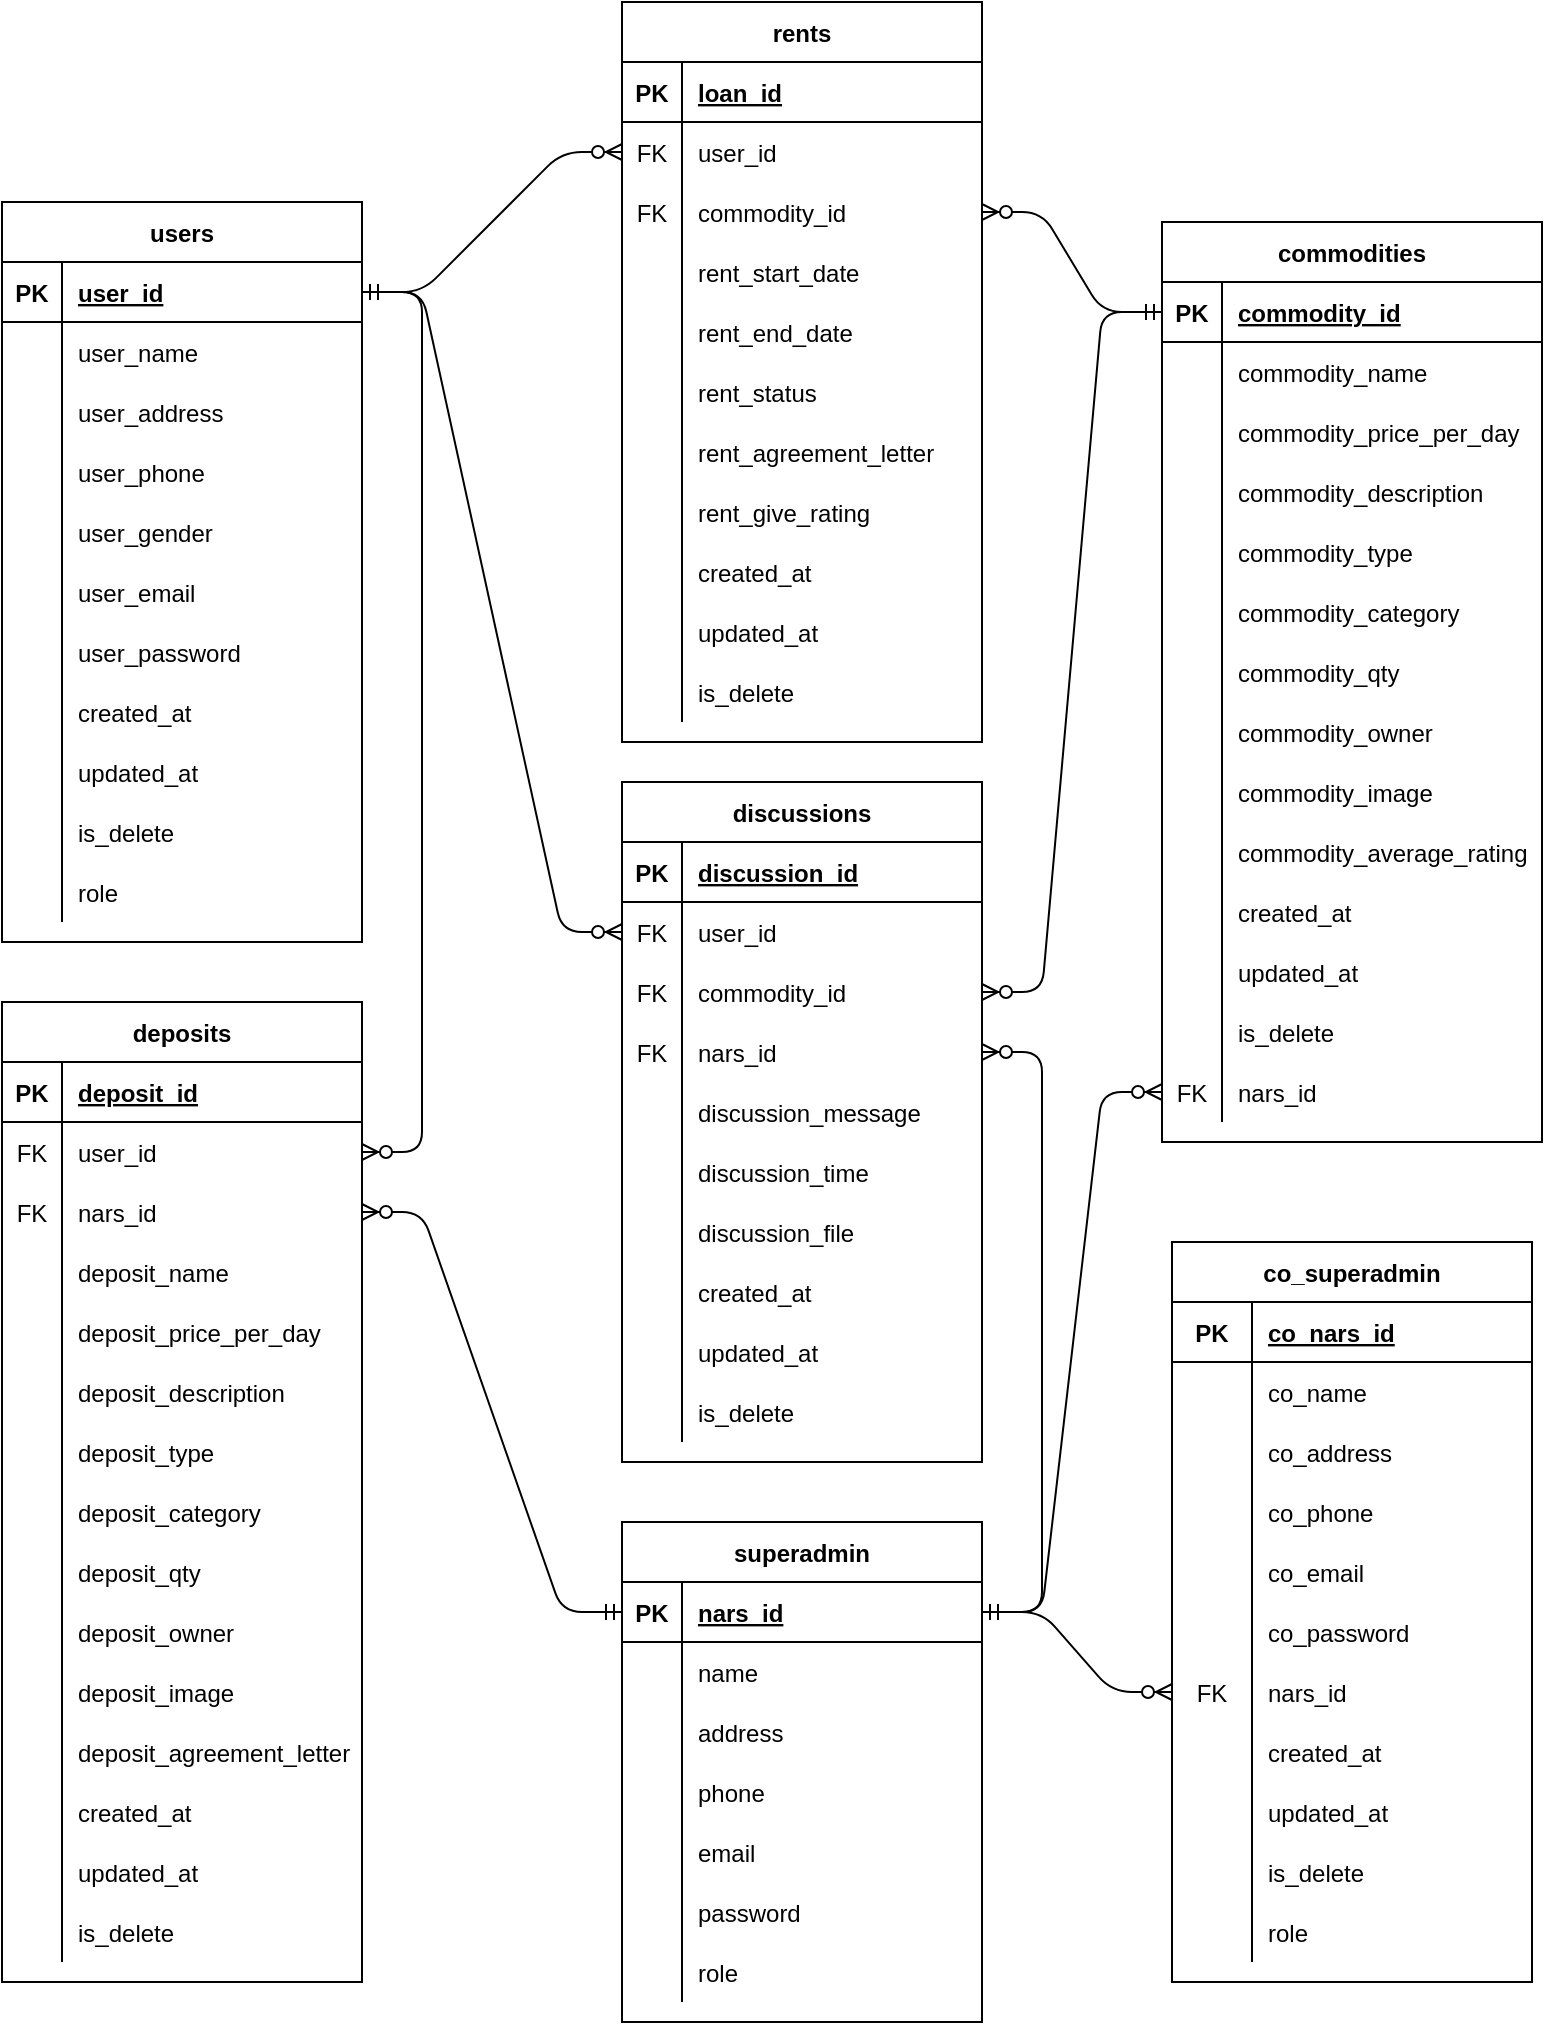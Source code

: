 <mxfile version="13.9.9" type="device"><diagram id="vnb_pE3wT5eSXkmkVUzs" name="Page-1"><mxGraphModel dx="1285" dy="572" grid="1" gridSize="10" guides="1" tooltips="1" connect="1" arrows="1" fold="1" page="1" pageScale="1" pageWidth="850" pageHeight="1100" math="0" shadow="0"><root><mxCell id="0"/><mxCell id="1" parent="0"/><mxCell id="HyL_qmtCgRnBkIzW7mfS-1" value="users" style="shape=table;startSize=30;container=1;collapsible=1;childLayout=tableLayout;fixedRows=1;rowLines=0;fontStyle=1;align=center;resizeLast=1;" parent="1" vertex="1"><mxGeometry x="60" y="100" width="180" height="370" as="geometry"/></mxCell><mxCell id="HyL_qmtCgRnBkIzW7mfS-2" value="" style="shape=partialRectangle;collapsible=0;dropTarget=0;pointerEvents=0;fillColor=none;top=0;left=0;bottom=1;right=0;points=[[0,0.5],[1,0.5]];portConstraint=eastwest;" parent="HyL_qmtCgRnBkIzW7mfS-1" vertex="1"><mxGeometry y="30" width="180" height="30" as="geometry"/></mxCell><mxCell id="HyL_qmtCgRnBkIzW7mfS-3" value="PK" style="shape=partialRectangle;connectable=0;fillColor=none;top=0;left=0;bottom=0;right=0;fontStyle=1;overflow=hidden;" parent="HyL_qmtCgRnBkIzW7mfS-2" vertex="1"><mxGeometry width="30" height="30" as="geometry"/></mxCell><mxCell id="HyL_qmtCgRnBkIzW7mfS-4" value="user_id" style="shape=partialRectangle;connectable=0;fillColor=none;top=0;left=0;bottom=0;right=0;align=left;spacingLeft=6;fontStyle=5;overflow=hidden;" parent="HyL_qmtCgRnBkIzW7mfS-2" vertex="1"><mxGeometry x="30" width="150" height="30" as="geometry"/></mxCell><mxCell id="HyL_qmtCgRnBkIzW7mfS-5" value="" style="shape=partialRectangle;collapsible=0;dropTarget=0;pointerEvents=0;fillColor=none;top=0;left=0;bottom=0;right=0;points=[[0,0.5],[1,0.5]];portConstraint=eastwest;" parent="HyL_qmtCgRnBkIzW7mfS-1" vertex="1"><mxGeometry y="60" width="180" height="30" as="geometry"/></mxCell><mxCell id="HyL_qmtCgRnBkIzW7mfS-6" value="" style="shape=partialRectangle;connectable=0;fillColor=none;top=0;left=0;bottom=0;right=0;editable=1;overflow=hidden;" parent="HyL_qmtCgRnBkIzW7mfS-5" vertex="1"><mxGeometry width="30" height="30" as="geometry"/></mxCell><mxCell id="HyL_qmtCgRnBkIzW7mfS-7" value="user_name" style="shape=partialRectangle;connectable=0;fillColor=none;top=0;left=0;bottom=0;right=0;align=left;spacingLeft=6;overflow=hidden;" parent="HyL_qmtCgRnBkIzW7mfS-5" vertex="1"><mxGeometry x="30" width="150" height="30" as="geometry"/></mxCell><mxCell id="HyL_qmtCgRnBkIzW7mfS-8" value="" style="shape=partialRectangle;collapsible=0;dropTarget=0;pointerEvents=0;fillColor=none;top=0;left=0;bottom=0;right=0;points=[[0,0.5],[1,0.5]];portConstraint=eastwest;" parent="HyL_qmtCgRnBkIzW7mfS-1" vertex="1"><mxGeometry y="90" width="180" height="30" as="geometry"/></mxCell><mxCell id="HyL_qmtCgRnBkIzW7mfS-9" value="" style="shape=partialRectangle;connectable=0;fillColor=none;top=0;left=0;bottom=0;right=0;editable=1;overflow=hidden;" parent="HyL_qmtCgRnBkIzW7mfS-8" vertex="1"><mxGeometry width="30" height="30" as="geometry"/></mxCell><mxCell id="HyL_qmtCgRnBkIzW7mfS-10" value="user_address" style="shape=partialRectangle;connectable=0;fillColor=none;top=0;left=0;bottom=0;right=0;align=left;spacingLeft=6;overflow=hidden;" parent="HyL_qmtCgRnBkIzW7mfS-8" vertex="1"><mxGeometry x="30" width="150" height="30" as="geometry"/></mxCell><mxCell id="HyL_qmtCgRnBkIzW7mfS-11" value="" style="shape=partialRectangle;collapsible=0;dropTarget=0;pointerEvents=0;fillColor=none;top=0;left=0;bottom=0;right=0;points=[[0,0.5],[1,0.5]];portConstraint=eastwest;" parent="HyL_qmtCgRnBkIzW7mfS-1" vertex="1"><mxGeometry y="120" width="180" height="30" as="geometry"/></mxCell><mxCell id="HyL_qmtCgRnBkIzW7mfS-12" value="" style="shape=partialRectangle;connectable=0;fillColor=none;top=0;left=0;bottom=0;right=0;editable=1;overflow=hidden;" parent="HyL_qmtCgRnBkIzW7mfS-11" vertex="1"><mxGeometry width="30" height="30" as="geometry"/></mxCell><mxCell id="HyL_qmtCgRnBkIzW7mfS-13" value="user_phone" style="shape=partialRectangle;connectable=0;fillColor=none;top=0;left=0;bottom=0;right=0;align=left;spacingLeft=6;overflow=hidden;" parent="HyL_qmtCgRnBkIzW7mfS-11" vertex="1"><mxGeometry x="30" width="150" height="30" as="geometry"/></mxCell><mxCell id="HyL_qmtCgRnBkIzW7mfS-40" style="shape=partialRectangle;collapsible=0;dropTarget=0;pointerEvents=0;fillColor=none;top=0;left=0;bottom=0;right=0;points=[[0,0.5],[1,0.5]];portConstraint=eastwest;" parent="HyL_qmtCgRnBkIzW7mfS-1" vertex="1"><mxGeometry y="150" width="180" height="30" as="geometry"/></mxCell><mxCell id="HyL_qmtCgRnBkIzW7mfS-41" style="shape=partialRectangle;connectable=0;fillColor=none;top=0;left=0;bottom=0;right=0;editable=1;overflow=hidden;" parent="HyL_qmtCgRnBkIzW7mfS-40" vertex="1"><mxGeometry width="30" height="30" as="geometry"/></mxCell><mxCell id="HyL_qmtCgRnBkIzW7mfS-42" value="user_gender" style="shape=partialRectangle;connectable=0;fillColor=none;top=0;left=0;bottom=0;right=0;align=left;spacingLeft=6;overflow=hidden;" parent="HyL_qmtCgRnBkIzW7mfS-40" vertex="1"><mxGeometry x="30" width="150" height="30" as="geometry"/></mxCell><mxCell id="HyL_qmtCgRnBkIzW7mfS-43" style="shape=partialRectangle;collapsible=0;dropTarget=0;pointerEvents=0;fillColor=none;top=0;left=0;bottom=0;right=0;points=[[0,0.5],[1,0.5]];portConstraint=eastwest;" parent="HyL_qmtCgRnBkIzW7mfS-1" vertex="1"><mxGeometry y="180" width="180" height="30" as="geometry"/></mxCell><mxCell id="HyL_qmtCgRnBkIzW7mfS-44" style="shape=partialRectangle;connectable=0;fillColor=none;top=0;left=0;bottom=0;right=0;editable=1;overflow=hidden;" parent="HyL_qmtCgRnBkIzW7mfS-43" vertex="1"><mxGeometry width="30" height="30" as="geometry"/></mxCell><mxCell id="HyL_qmtCgRnBkIzW7mfS-45" value="user_email" style="shape=partialRectangle;connectable=0;fillColor=none;top=0;left=0;bottom=0;right=0;align=left;spacingLeft=6;overflow=hidden;" parent="HyL_qmtCgRnBkIzW7mfS-43" vertex="1"><mxGeometry x="30" width="150" height="30" as="geometry"/></mxCell><mxCell id="HyL_qmtCgRnBkIzW7mfS-46" style="shape=partialRectangle;collapsible=0;dropTarget=0;pointerEvents=0;fillColor=none;top=0;left=0;bottom=0;right=0;points=[[0,0.5],[1,0.5]];portConstraint=eastwest;" parent="HyL_qmtCgRnBkIzW7mfS-1" vertex="1"><mxGeometry y="210" width="180" height="30" as="geometry"/></mxCell><mxCell id="HyL_qmtCgRnBkIzW7mfS-47" style="shape=partialRectangle;connectable=0;fillColor=none;top=0;left=0;bottom=0;right=0;editable=1;overflow=hidden;" parent="HyL_qmtCgRnBkIzW7mfS-46" vertex="1"><mxGeometry width="30" height="30" as="geometry"/></mxCell><mxCell id="HyL_qmtCgRnBkIzW7mfS-48" value="user_password" style="shape=partialRectangle;connectable=0;fillColor=none;top=0;left=0;bottom=0;right=0;align=left;spacingLeft=6;overflow=hidden;" parent="HyL_qmtCgRnBkIzW7mfS-46" vertex="1"><mxGeometry x="30" width="150" height="30" as="geometry"/></mxCell><mxCell id="HyL_qmtCgRnBkIzW7mfS-49" style="shape=partialRectangle;collapsible=0;dropTarget=0;pointerEvents=0;fillColor=none;top=0;left=0;bottom=0;right=0;points=[[0,0.5],[1,0.5]];portConstraint=eastwest;" parent="HyL_qmtCgRnBkIzW7mfS-1" vertex="1"><mxGeometry y="240" width="180" height="30" as="geometry"/></mxCell><mxCell id="HyL_qmtCgRnBkIzW7mfS-50" style="shape=partialRectangle;connectable=0;fillColor=none;top=0;left=0;bottom=0;right=0;editable=1;overflow=hidden;" parent="HyL_qmtCgRnBkIzW7mfS-49" vertex="1"><mxGeometry width="30" height="30" as="geometry"/></mxCell><mxCell id="HyL_qmtCgRnBkIzW7mfS-51" value="created_at" style="shape=partialRectangle;connectable=0;fillColor=none;top=0;left=0;bottom=0;right=0;align=left;spacingLeft=6;overflow=hidden;" parent="HyL_qmtCgRnBkIzW7mfS-49" vertex="1"><mxGeometry x="30" width="150" height="30" as="geometry"/></mxCell><mxCell id="HyL_qmtCgRnBkIzW7mfS-52" style="shape=partialRectangle;collapsible=0;dropTarget=0;pointerEvents=0;fillColor=none;top=0;left=0;bottom=0;right=0;points=[[0,0.5],[1,0.5]];portConstraint=eastwest;" parent="HyL_qmtCgRnBkIzW7mfS-1" vertex="1"><mxGeometry y="270" width="180" height="30" as="geometry"/></mxCell><mxCell id="HyL_qmtCgRnBkIzW7mfS-53" style="shape=partialRectangle;connectable=0;fillColor=none;top=0;left=0;bottom=0;right=0;editable=1;overflow=hidden;" parent="HyL_qmtCgRnBkIzW7mfS-52" vertex="1"><mxGeometry width="30" height="30" as="geometry"/></mxCell><mxCell id="HyL_qmtCgRnBkIzW7mfS-54" value="updated_at" style="shape=partialRectangle;connectable=0;fillColor=none;top=0;left=0;bottom=0;right=0;align=left;spacingLeft=6;overflow=hidden;" parent="HyL_qmtCgRnBkIzW7mfS-52" vertex="1"><mxGeometry x="30" width="150" height="30" as="geometry"/></mxCell><mxCell id="HyL_qmtCgRnBkIzW7mfS-55" style="shape=partialRectangle;collapsible=0;dropTarget=0;pointerEvents=0;fillColor=none;top=0;left=0;bottom=0;right=0;points=[[0,0.5],[1,0.5]];portConstraint=eastwest;" parent="HyL_qmtCgRnBkIzW7mfS-1" vertex="1"><mxGeometry y="300" width="180" height="30" as="geometry"/></mxCell><mxCell id="HyL_qmtCgRnBkIzW7mfS-56" style="shape=partialRectangle;connectable=0;fillColor=none;top=0;left=0;bottom=0;right=0;editable=1;overflow=hidden;" parent="HyL_qmtCgRnBkIzW7mfS-55" vertex="1"><mxGeometry width="30" height="30" as="geometry"/></mxCell><mxCell id="HyL_qmtCgRnBkIzW7mfS-57" value="is_delete" style="shape=partialRectangle;connectable=0;fillColor=none;top=0;left=0;bottom=0;right=0;align=left;spacingLeft=6;overflow=hidden;" parent="HyL_qmtCgRnBkIzW7mfS-55" vertex="1"><mxGeometry x="30" width="150" height="30" as="geometry"/></mxCell><mxCell id="3XfTD0-cgA6NVmckte7h-25" style="shape=partialRectangle;collapsible=0;dropTarget=0;pointerEvents=0;fillColor=none;top=0;left=0;bottom=0;right=0;points=[[0,0.5],[1,0.5]];portConstraint=eastwest;" parent="HyL_qmtCgRnBkIzW7mfS-1" vertex="1"><mxGeometry y="330" width="180" height="30" as="geometry"/></mxCell><mxCell id="3XfTD0-cgA6NVmckte7h-26" style="shape=partialRectangle;connectable=0;fillColor=none;top=0;left=0;bottom=0;right=0;editable=1;overflow=hidden;" parent="3XfTD0-cgA6NVmckte7h-25" vertex="1"><mxGeometry width="30" height="30" as="geometry"/></mxCell><mxCell id="3XfTD0-cgA6NVmckte7h-27" value="role" style="shape=partialRectangle;connectable=0;fillColor=none;top=0;left=0;bottom=0;right=0;align=left;spacingLeft=6;overflow=hidden;" parent="3XfTD0-cgA6NVmckte7h-25" vertex="1"><mxGeometry x="30" width="150" height="30" as="geometry"/></mxCell><mxCell id="HyL_qmtCgRnBkIzW7mfS-14" value="commodities" style="shape=table;startSize=30;container=1;collapsible=1;childLayout=tableLayout;fixedRows=1;rowLines=0;fontStyle=1;align=center;resizeLast=1;" parent="1" vertex="1"><mxGeometry x="640" y="110" width="190" height="460" as="geometry"/></mxCell><mxCell id="HyL_qmtCgRnBkIzW7mfS-15" value="" style="shape=partialRectangle;collapsible=0;dropTarget=0;pointerEvents=0;fillColor=none;top=0;left=0;bottom=1;right=0;points=[[0,0.5],[1,0.5]];portConstraint=eastwest;" parent="HyL_qmtCgRnBkIzW7mfS-14" vertex="1"><mxGeometry y="30" width="190" height="30" as="geometry"/></mxCell><mxCell id="HyL_qmtCgRnBkIzW7mfS-16" value="PK" style="shape=partialRectangle;connectable=0;fillColor=none;top=0;left=0;bottom=0;right=0;fontStyle=1;overflow=hidden;" parent="HyL_qmtCgRnBkIzW7mfS-15" vertex="1"><mxGeometry width="30" height="30" as="geometry"/></mxCell><mxCell id="HyL_qmtCgRnBkIzW7mfS-17" value="commodity_id" style="shape=partialRectangle;connectable=0;fillColor=none;top=0;left=0;bottom=0;right=0;align=left;spacingLeft=6;fontStyle=5;overflow=hidden;" parent="HyL_qmtCgRnBkIzW7mfS-15" vertex="1"><mxGeometry x="30" width="160" height="30" as="geometry"/></mxCell><mxCell id="HyL_qmtCgRnBkIzW7mfS-18" value="" style="shape=partialRectangle;collapsible=0;dropTarget=0;pointerEvents=0;fillColor=none;top=0;left=0;bottom=0;right=0;points=[[0,0.5],[1,0.5]];portConstraint=eastwest;" parent="HyL_qmtCgRnBkIzW7mfS-14" vertex="1"><mxGeometry y="60" width="190" height="30" as="geometry"/></mxCell><mxCell id="HyL_qmtCgRnBkIzW7mfS-19" value="" style="shape=partialRectangle;connectable=0;fillColor=none;top=0;left=0;bottom=0;right=0;editable=1;overflow=hidden;" parent="HyL_qmtCgRnBkIzW7mfS-18" vertex="1"><mxGeometry width="30" height="30" as="geometry"/></mxCell><mxCell id="HyL_qmtCgRnBkIzW7mfS-20" value="commodity_name" style="shape=partialRectangle;connectable=0;fillColor=none;top=0;left=0;bottom=0;right=0;align=left;spacingLeft=6;overflow=hidden;" parent="HyL_qmtCgRnBkIzW7mfS-18" vertex="1"><mxGeometry x="30" width="160" height="30" as="geometry"/></mxCell><mxCell id="HyL_qmtCgRnBkIzW7mfS-21" value="" style="shape=partialRectangle;collapsible=0;dropTarget=0;pointerEvents=0;fillColor=none;top=0;left=0;bottom=0;right=0;points=[[0,0.5],[1,0.5]];portConstraint=eastwest;" parent="HyL_qmtCgRnBkIzW7mfS-14" vertex="1"><mxGeometry y="90" width="190" height="30" as="geometry"/></mxCell><mxCell id="HyL_qmtCgRnBkIzW7mfS-22" value="" style="shape=partialRectangle;connectable=0;fillColor=none;top=0;left=0;bottom=0;right=0;editable=1;overflow=hidden;" parent="HyL_qmtCgRnBkIzW7mfS-21" vertex="1"><mxGeometry width="30" height="30" as="geometry"/></mxCell><mxCell id="HyL_qmtCgRnBkIzW7mfS-23" value="commodity_price_per_day" style="shape=partialRectangle;connectable=0;fillColor=none;top=0;left=0;bottom=0;right=0;align=left;spacingLeft=6;overflow=hidden;" parent="HyL_qmtCgRnBkIzW7mfS-21" vertex="1"><mxGeometry x="30" width="160" height="30" as="geometry"/></mxCell><mxCell id="HyL_qmtCgRnBkIzW7mfS-24" value="" style="shape=partialRectangle;collapsible=0;dropTarget=0;pointerEvents=0;fillColor=none;top=0;left=0;bottom=0;right=0;points=[[0,0.5],[1,0.5]];portConstraint=eastwest;" parent="HyL_qmtCgRnBkIzW7mfS-14" vertex="1"><mxGeometry y="120" width="190" height="30" as="geometry"/></mxCell><mxCell id="HyL_qmtCgRnBkIzW7mfS-25" value="" style="shape=partialRectangle;connectable=0;fillColor=none;top=0;left=0;bottom=0;right=0;editable=1;overflow=hidden;" parent="HyL_qmtCgRnBkIzW7mfS-24" vertex="1"><mxGeometry width="30" height="30" as="geometry"/></mxCell><mxCell id="HyL_qmtCgRnBkIzW7mfS-26" value="commodity_description" style="shape=partialRectangle;connectable=0;fillColor=none;top=0;left=0;bottom=0;right=0;align=left;spacingLeft=6;overflow=hidden;" parent="HyL_qmtCgRnBkIzW7mfS-24" vertex="1"><mxGeometry x="30" width="160" height="30" as="geometry"/></mxCell><mxCell id="HyL_qmtCgRnBkIzW7mfS-58" style="shape=partialRectangle;collapsible=0;dropTarget=0;pointerEvents=0;fillColor=none;top=0;left=0;bottom=0;right=0;points=[[0,0.5],[1,0.5]];portConstraint=eastwest;" parent="HyL_qmtCgRnBkIzW7mfS-14" vertex="1"><mxGeometry y="150" width="190" height="30" as="geometry"/></mxCell><mxCell id="HyL_qmtCgRnBkIzW7mfS-59" style="shape=partialRectangle;connectable=0;fillColor=none;top=0;left=0;bottom=0;right=0;editable=1;overflow=hidden;" parent="HyL_qmtCgRnBkIzW7mfS-58" vertex="1"><mxGeometry width="30" height="30" as="geometry"/></mxCell><mxCell id="HyL_qmtCgRnBkIzW7mfS-60" value="commodity_type" style="shape=partialRectangle;connectable=0;fillColor=none;top=0;left=0;bottom=0;right=0;align=left;spacingLeft=6;overflow=hidden;" parent="HyL_qmtCgRnBkIzW7mfS-58" vertex="1"><mxGeometry x="30" width="160" height="30" as="geometry"/></mxCell><mxCell id="HyL_qmtCgRnBkIzW7mfS-61" style="shape=partialRectangle;collapsible=0;dropTarget=0;pointerEvents=0;fillColor=none;top=0;left=0;bottom=0;right=0;points=[[0,0.5],[1,0.5]];portConstraint=eastwest;" parent="HyL_qmtCgRnBkIzW7mfS-14" vertex="1"><mxGeometry y="180" width="190" height="30" as="geometry"/></mxCell><mxCell id="HyL_qmtCgRnBkIzW7mfS-62" style="shape=partialRectangle;connectable=0;fillColor=none;top=0;left=0;bottom=0;right=0;editable=1;overflow=hidden;" parent="HyL_qmtCgRnBkIzW7mfS-61" vertex="1"><mxGeometry width="30" height="30" as="geometry"/></mxCell><mxCell id="HyL_qmtCgRnBkIzW7mfS-63" value="commodity_category" style="shape=partialRectangle;connectable=0;fillColor=none;top=0;left=0;bottom=0;right=0;align=left;spacingLeft=6;overflow=hidden;" parent="HyL_qmtCgRnBkIzW7mfS-61" vertex="1"><mxGeometry x="30" width="160" height="30" as="geometry"/></mxCell><mxCell id="_IwwVfq2Lese8JHzADra-4" style="shape=partialRectangle;collapsible=0;dropTarget=0;pointerEvents=0;fillColor=none;top=0;left=0;bottom=0;right=0;points=[[0,0.5],[1,0.5]];portConstraint=eastwest;" parent="HyL_qmtCgRnBkIzW7mfS-14" vertex="1"><mxGeometry y="210" width="190" height="30" as="geometry"/></mxCell><mxCell id="_IwwVfq2Lese8JHzADra-5" style="shape=partialRectangle;connectable=0;fillColor=none;top=0;left=0;bottom=0;right=0;editable=1;overflow=hidden;" parent="_IwwVfq2Lese8JHzADra-4" vertex="1"><mxGeometry width="30" height="30" as="geometry"/></mxCell><mxCell id="_IwwVfq2Lese8JHzADra-6" value="commodity_qty" style="shape=partialRectangle;connectable=0;fillColor=none;top=0;left=0;bottom=0;right=0;align=left;spacingLeft=6;overflow=hidden;" parent="_IwwVfq2Lese8JHzADra-4" vertex="1"><mxGeometry x="30" width="160" height="30" as="geometry"/></mxCell><mxCell id="_IwwVfq2Lese8JHzADra-1" style="shape=partialRectangle;collapsible=0;dropTarget=0;pointerEvents=0;fillColor=none;top=0;left=0;bottom=0;right=0;points=[[0,0.5],[1,0.5]];portConstraint=eastwest;" parent="HyL_qmtCgRnBkIzW7mfS-14" vertex="1"><mxGeometry y="240" width="190" height="30" as="geometry"/></mxCell><mxCell id="_IwwVfq2Lese8JHzADra-2" style="shape=partialRectangle;connectable=0;fillColor=none;top=0;left=0;bottom=0;right=0;editable=1;overflow=hidden;" parent="_IwwVfq2Lese8JHzADra-1" vertex="1"><mxGeometry width="30" height="30" as="geometry"/></mxCell><mxCell id="_IwwVfq2Lese8JHzADra-3" value="commodity_owner" style="shape=partialRectangle;connectable=0;fillColor=none;top=0;left=0;bottom=0;right=0;align=left;spacingLeft=6;overflow=hidden;" parent="_IwwVfq2Lese8JHzADra-1" vertex="1"><mxGeometry x="30" width="160" height="30" as="geometry"/></mxCell><mxCell id="_IwwVfq2Lese8JHzADra-7" style="shape=partialRectangle;collapsible=0;dropTarget=0;pointerEvents=0;fillColor=none;top=0;left=0;bottom=0;right=0;points=[[0,0.5],[1,0.5]];portConstraint=eastwest;" parent="HyL_qmtCgRnBkIzW7mfS-14" vertex="1"><mxGeometry y="270" width="190" height="30" as="geometry"/></mxCell><mxCell id="_IwwVfq2Lese8JHzADra-8" style="shape=partialRectangle;connectable=0;fillColor=none;top=0;left=0;bottom=0;right=0;editable=1;overflow=hidden;" parent="_IwwVfq2Lese8JHzADra-7" vertex="1"><mxGeometry width="30" height="30" as="geometry"/></mxCell><mxCell id="_IwwVfq2Lese8JHzADra-9" value="commodity_image" style="shape=partialRectangle;connectable=0;fillColor=none;top=0;left=0;bottom=0;right=0;align=left;spacingLeft=6;overflow=hidden;" parent="_IwwVfq2Lese8JHzADra-7" vertex="1"><mxGeometry x="30" width="160" height="30" as="geometry"/></mxCell><mxCell id="tzX8aI_tiPPiu-Tt5g_L-4" style="shape=partialRectangle;collapsible=0;dropTarget=0;pointerEvents=0;fillColor=none;top=0;left=0;bottom=0;right=0;points=[[0,0.5],[1,0.5]];portConstraint=eastwest;" parent="HyL_qmtCgRnBkIzW7mfS-14" vertex="1"><mxGeometry y="300" width="190" height="30" as="geometry"/></mxCell><mxCell id="tzX8aI_tiPPiu-Tt5g_L-5" style="shape=partialRectangle;connectable=0;fillColor=none;top=0;left=0;bottom=0;right=0;editable=1;overflow=hidden;" parent="tzX8aI_tiPPiu-Tt5g_L-4" vertex="1"><mxGeometry width="30" height="30" as="geometry"/></mxCell><mxCell id="tzX8aI_tiPPiu-Tt5g_L-6" value="commodity_average_rating" style="shape=partialRectangle;connectable=0;fillColor=none;top=0;left=0;bottom=0;right=0;align=left;spacingLeft=6;overflow=hidden;" parent="tzX8aI_tiPPiu-Tt5g_L-4" vertex="1"><mxGeometry x="30" width="160" height="30" as="geometry"/></mxCell><mxCell id="HyL_qmtCgRnBkIzW7mfS-67" style="shape=partialRectangle;collapsible=0;dropTarget=0;pointerEvents=0;fillColor=none;top=0;left=0;bottom=0;right=0;points=[[0,0.5],[1,0.5]];portConstraint=eastwest;" parent="HyL_qmtCgRnBkIzW7mfS-14" vertex="1"><mxGeometry y="330" width="190" height="30" as="geometry"/></mxCell><mxCell id="HyL_qmtCgRnBkIzW7mfS-68" style="shape=partialRectangle;connectable=0;fillColor=none;top=0;left=0;bottom=0;right=0;editable=1;overflow=hidden;" parent="HyL_qmtCgRnBkIzW7mfS-67" vertex="1"><mxGeometry width="30" height="30" as="geometry"/></mxCell><mxCell id="HyL_qmtCgRnBkIzW7mfS-69" value="created_at" style="shape=partialRectangle;connectable=0;fillColor=none;top=0;left=0;bottom=0;right=0;align=left;spacingLeft=6;overflow=hidden;" parent="HyL_qmtCgRnBkIzW7mfS-67" vertex="1"><mxGeometry x="30" width="160" height="30" as="geometry"/></mxCell><mxCell id="HyL_qmtCgRnBkIzW7mfS-70" style="shape=partialRectangle;collapsible=0;dropTarget=0;pointerEvents=0;fillColor=none;top=0;left=0;bottom=0;right=0;points=[[0,0.5],[1,0.5]];portConstraint=eastwest;" parent="HyL_qmtCgRnBkIzW7mfS-14" vertex="1"><mxGeometry y="360" width="190" height="30" as="geometry"/></mxCell><mxCell id="HyL_qmtCgRnBkIzW7mfS-71" style="shape=partialRectangle;connectable=0;fillColor=none;top=0;left=0;bottom=0;right=0;editable=1;overflow=hidden;" parent="HyL_qmtCgRnBkIzW7mfS-70" vertex="1"><mxGeometry width="30" height="30" as="geometry"/></mxCell><mxCell id="HyL_qmtCgRnBkIzW7mfS-72" value="updated_at" style="shape=partialRectangle;connectable=0;fillColor=none;top=0;left=0;bottom=0;right=0;align=left;spacingLeft=6;overflow=hidden;" parent="HyL_qmtCgRnBkIzW7mfS-70" vertex="1"><mxGeometry x="30" width="160" height="30" as="geometry"/></mxCell><mxCell id="HyL_qmtCgRnBkIzW7mfS-73" style="shape=partialRectangle;collapsible=0;dropTarget=0;pointerEvents=0;fillColor=none;top=0;left=0;bottom=0;right=0;points=[[0,0.5],[1,0.5]];portConstraint=eastwest;" parent="HyL_qmtCgRnBkIzW7mfS-14" vertex="1"><mxGeometry y="390" width="190" height="30" as="geometry"/></mxCell><mxCell id="HyL_qmtCgRnBkIzW7mfS-74" style="shape=partialRectangle;connectable=0;fillColor=none;top=0;left=0;bottom=0;right=0;editable=1;overflow=hidden;" parent="HyL_qmtCgRnBkIzW7mfS-73" vertex="1"><mxGeometry width="30" height="30" as="geometry"/></mxCell><mxCell id="HyL_qmtCgRnBkIzW7mfS-75" value="is_delete" style="shape=partialRectangle;connectable=0;fillColor=none;top=0;left=0;bottom=0;right=0;align=left;spacingLeft=6;overflow=hidden;" parent="HyL_qmtCgRnBkIzW7mfS-73" vertex="1"><mxGeometry x="30" width="160" height="30" as="geometry"/></mxCell><mxCell id="HyL_qmtCgRnBkIzW7mfS-175" style="shape=partialRectangle;collapsible=0;dropTarget=0;pointerEvents=0;fillColor=none;top=0;left=0;bottom=0;right=0;points=[[0,0.5],[1,0.5]];portConstraint=eastwest;" parent="HyL_qmtCgRnBkIzW7mfS-14" vertex="1"><mxGeometry y="420" width="190" height="30" as="geometry"/></mxCell><mxCell id="HyL_qmtCgRnBkIzW7mfS-176" value="FK" style="shape=partialRectangle;connectable=0;fillColor=none;top=0;left=0;bottom=0;right=0;editable=1;overflow=hidden;" parent="HyL_qmtCgRnBkIzW7mfS-175" vertex="1"><mxGeometry width="30" height="30" as="geometry"/></mxCell><mxCell id="HyL_qmtCgRnBkIzW7mfS-177" value="nars_id" style="shape=partialRectangle;connectable=0;fillColor=none;top=0;left=0;bottom=0;right=0;align=left;spacingLeft=6;overflow=hidden;" parent="HyL_qmtCgRnBkIzW7mfS-175" vertex="1"><mxGeometry x="30" width="160" height="30" as="geometry"/></mxCell><mxCell id="HyL_qmtCgRnBkIzW7mfS-27" value="rents" style="shape=table;startSize=30;container=1;collapsible=1;childLayout=tableLayout;fixedRows=1;rowLines=0;fontStyle=1;align=center;resizeLast=1;" parent="1" vertex="1"><mxGeometry x="370" width="180" height="370" as="geometry"/></mxCell><mxCell id="HyL_qmtCgRnBkIzW7mfS-28" value="" style="shape=partialRectangle;collapsible=0;dropTarget=0;pointerEvents=0;fillColor=none;top=0;left=0;bottom=1;right=0;points=[[0,0.5],[1,0.5]];portConstraint=eastwest;" parent="HyL_qmtCgRnBkIzW7mfS-27" vertex="1"><mxGeometry y="30" width="180" height="30" as="geometry"/></mxCell><mxCell id="HyL_qmtCgRnBkIzW7mfS-29" value="PK" style="shape=partialRectangle;connectable=0;fillColor=none;top=0;left=0;bottom=0;right=0;fontStyle=1;overflow=hidden;" parent="HyL_qmtCgRnBkIzW7mfS-28" vertex="1"><mxGeometry width="30" height="30" as="geometry"/></mxCell><mxCell id="HyL_qmtCgRnBkIzW7mfS-30" value="loan_id" style="shape=partialRectangle;connectable=0;fillColor=none;top=0;left=0;bottom=0;right=0;align=left;spacingLeft=6;fontStyle=5;overflow=hidden;" parent="HyL_qmtCgRnBkIzW7mfS-28" vertex="1"><mxGeometry x="30" width="150" height="30" as="geometry"/></mxCell><mxCell id="HyL_qmtCgRnBkIzW7mfS-31" value="" style="shape=partialRectangle;collapsible=0;dropTarget=0;pointerEvents=0;fillColor=none;top=0;left=0;bottom=0;right=0;points=[[0,0.5],[1,0.5]];portConstraint=eastwest;" parent="HyL_qmtCgRnBkIzW7mfS-27" vertex="1"><mxGeometry y="60" width="180" height="30" as="geometry"/></mxCell><mxCell id="HyL_qmtCgRnBkIzW7mfS-32" value="FK" style="shape=partialRectangle;connectable=0;fillColor=none;top=0;left=0;bottom=0;right=0;editable=1;overflow=hidden;" parent="HyL_qmtCgRnBkIzW7mfS-31" vertex="1"><mxGeometry width="30" height="30" as="geometry"/></mxCell><mxCell id="HyL_qmtCgRnBkIzW7mfS-33" value="user_id" style="shape=partialRectangle;connectable=0;fillColor=none;top=0;left=0;bottom=0;right=0;align=left;spacingLeft=6;overflow=hidden;" parent="HyL_qmtCgRnBkIzW7mfS-31" vertex="1"><mxGeometry x="30" width="150" height="30" as="geometry"/></mxCell><mxCell id="HyL_qmtCgRnBkIzW7mfS-34" value="" style="shape=partialRectangle;collapsible=0;dropTarget=0;pointerEvents=0;fillColor=none;top=0;left=0;bottom=0;right=0;points=[[0,0.5],[1,0.5]];portConstraint=eastwest;" parent="HyL_qmtCgRnBkIzW7mfS-27" vertex="1"><mxGeometry y="90" width="180" height="30" as="geometry"/></mxCell><mxCell id="HyL_qmtCgRnBkIzW7mfS-35" value="FK" style="shape=partialRectangle;connectable=0;fillColor=none;top=0;left=0;bottom=0;right=0;editable=1;overflow=hidden;" parent="HyL_qmtCgRnBkIzW7mfS-34" vertex="1"><mxGeometry width="30" height="30" as="geometry"/></mxCell><mxCell id="HyL_qmtCgRnBkIzW7mfS-36" value="commodity_id" style="shape=partialRectangle;connectable=0;fillColor=none;top=0;left=0;bottom=0;right=0;align=left;spacingLeft=6;overflow=hidden;" parent="HyL_qmtCgRnBkIzW7mfS-34" vertex="1"><mxGeometry x="30" width="150" height="30" as="geometry"/></mxCell><mxCell id="HyL_qmtCgRnBkIzW7mfS-37" value="" style="shape=partialRectangle;collapsible=0;dropTarget=0;pointerEvents=0;fillColor=none;top=0;left=0;bottom=0;right=0;points=[[0,0.5],[1,0.5]];portConstraint=eastwest;" parent="HyL_qmtCgRnBkIzW7mfS-27" vertex="1"><mxGeometry y="120" width="180" height="30" as="geometry"/></mxCell><mxCell id="HyL_qmtCgRnBkIzW7mfS-38" value="" style="shape=partialRectangle;connectable=0;fillColor=none;top=0;left=0;bottom=0;right=0;editable=1;overflow=hidden;" parent="HyL_qmtCgRnBkIzW7mfS-37" vertex="1"><mxGeometry width="30" height="30" as="geometry"/></mxCell><mxCell id="HyL_qmtCgRnBkIzW7mfS-39" value="rent_start_date" style="shape=partialRectangle;connectable=0;fillColor=none;top=0;left=0;bottom=0;right=0;align=left;spacingLeft=6;overflow=hidden;" parent="HyL_qmtCgRnBkIzW7mfS-37" vertex="1"><mxGeometry x="30" width="150" height="30" as="geometry"/></mxCell><mxCell id="HyL_qmtCgRnBkIzW7mfS-76" style="shape=partialRectangle;collapsible=0;dropTarget=0;pointerEvents=0;fillColor=none;top=0;left=0;bottom=0;right=0;points=[[0,0.5],[1,0.5]];portConstraint=eastwest;" parent="HyL_qmtCgRnBkIzW7mfS-27" vertex="1"><mxGeometry y="150" width="180" height="30" as="geometry"/></mxCell><mxCell id="HyL_qmtCgRnBkIzW7mfS-77" style="shape=partialRectangle;connectable=0;fillColor=none;top=0;left=0;bottom=0;right=0;editable=1;overflow=hidden;" parent="HyL_qmtCgRnBkIzW7mfS-76" vertex="1"><mxGeometry width="30" height="30" as="geometry"/></mxCell><mxCell id="HyL_qmtCgRnBkIzW7mfS-78" value="rent_end_date" style="shape=partialRectangle;connectable=0;fillColor=none;top=0;left=0;bottom=0;right=0;align=left;spacingLeft=6;overflow=hidden;" parent="HyL_qmtCgRnBkIzW7mfS-76" vertex="1"><mxGeometry x="30" width="150" height="30" as="geometry"/></mxCell><mxCell id="HyL_qmtCgRnBkIzW7mfS-136" style="shape=partialRectangle;collapsible=0;dropTarget=0;pointerEvents=0;fillColor=none;top=0;left=0;bottom=0;right=0;points=[[0,0.5],[1,0.5]];portConstraint=eastwest;" parent="HyL_qmtCgRnBkIzW7mfS-27" vertex="1"><mxGeometry y="180" width="180" height="30" as="geometry"/></mxCell><mxCell id="HyL_qmtCgRnBkIzW7mfS-137" style="shape=partialRectangle;connectable=0;fillColor=none;top=0;left=0;bottom=0;right=0;editable=1;overflow=hidden;" parent="HyL_qmtCgRnBkIzW7mfS-136" vertex="1"><mxGeometry width="30" height="30" as="geometry"/></mxCell><mxCell id="HyL_qmtCgRnBkIzW7mfS-138" value="rent_status" style="shape=partialRectangle;connectable=0;fillColor=none;top=0;left=0;bottom=0;right=0;align=left;spacingLeft=6;overflow=hidden;" parent="HyL_qmtCgRnBkIzW7mfS-136" vertex="1"><mxGeometry x="30" width="150" height="30" as="geometry"/></mxCell><mxCell id="_IwwVfq2Lese8JHzADra-10" style="shape=partialRectangle;collapsible=0;dropTarget=0;pointerEvents=0;fillColor=none;top=0;left=0;bottom=0;right=0;points=[[0,0.5],[1,0.5]];portConstraint=eastwest;" parent="HyL_qmtCgRnBkIzW7mfS-27" vertex="1"><mxGeometry y="210" width="180" height="30" as="geometry"/></mxCell><mxCell id="_IwwVfq2Lese8JHzADra-11" style="shape=partialRectangle;connectable=0;fillColor=none;top=0;left=0;bottom=0;right=0;editable=1;overflow=hidden;" parent="_IwwVfq2Lese8JHzADra-10" vertex="1"><mxGeometry width="30" height="30" as="geometry"/></mxCell><mxCell id="_IwwVfq2Lese8JHzADra-12" value="rent_agreement_letter" style="shape=partialRectangle;connectable=0;fillColor=none;top=0;left=0;bottom=0;right=0;align=left;spacingLeft=6;overflow=hidden;" parent="_IwwVfq2Lese8JHzADra-10" vertex="1"><mxGeometry x="30" width="150" height="30" as="geometry"/></mxCell><mxCell id="tzX8aI_tiPPiu-Tt5g_L-1" style="shape=partialRectangle;collapsible=0;dropTarget=0;pointerEvents=0;fillColor=none;top=0;left=0;bottom=0;right=0;points=[[0,0.5],[1,0.5]];portConstraint=eastwest;" parent="HyL_qmtCgRnBkIzW7mfS-27" vertex="1"><mxGeometry y="240" width="180" height="30" as="geometry"/></mxCell><mxCell id="tzX8aI_tiPPiu-Tt5g_L-2" style="shape=partialRectangle;connectable=0;fillColor=none;top=0;left=0;bottom=0;right=0;editable=1;overflow=hidden;" parent="tzX8aI_tiPPiu-Tt5g_L-1" vertex="1"><mxGeometry width="30" height="30" as="geometry"/></mxCell><mxCell id="tzX8aI_tiPPiu-Tt5g_L-3" value="rent_give_rating" style="shape=partialRectangle;connectable=0;fillColor=none;top=0;left=0;bottom=0;right=0;align=left;spacingLeft=6;overflow=hidden;" parent="tzX8aI_tiPPiu-Tt5g_L-1" vertex="1"><mxGeometry x="30" width="150" height="30" as="geometry"/></mxCell><mxCell id="HyL_qmtCgRnBkIzW7mfS-82" style="shape=partialRectangle;collapsible=0;dropTarget=0;pointerEvents=0;fillColor=none;top=0;left=0;bottom=0;right=0;points=[[0,0.5],[1,0.5]];portConstraint=eastwest;" parent="HyL_qmtCgRnBkIzW7mfS-27" vertex="1"><mxGeometry y="270" width="180" height="30" as="geometry"/></mxCell><mxCell id="HyL_qmtCgRnBkIzW7mfS-83" style="shape=partialRectangle;connectable=0;fillColor=none;top=0;left=0;bottom=0;right=0;editable=1;overflow=hidden;" parent="HyL_qmtCgRnBkIzW7mfS-82" vertex="1"><mxGeometry width="30" height="30" as="geometry"/></mxCell><mxCell id="HyL_qmtCgRnBkIzW7mfS-84" value="created_at" style="shape=partialRectangle;connectable=0;fillColor=none;top=0;left=0;bottom=0;right=0;align=left;spacingLeft=6;overflow=hidden;" parent="HyL_qmtCgRnBkIzW7mfS-82" vertex="1"><mxGeometry x="30" width="150" height="30" as="geometry"/></mxCell><mxCell id="HyL_qmtCgRnBkIzW7mfS-85" style="shape=partialRectangle;collapsible=0;dropTarget=0;pointerEvents=0;fillColor=none;top=0;left=0;bottom=0;right=0;points=[[0,0.5],[1,0.5]];portConstraint=eastwest;" parent="HyL_qmtCgRnBkIzW7mfS-27" vertex="1"><mxGeometry y="300" width="180" height="30" as="geometry"/></mxCell><mxCell id="HyL_qmtCgRnBkIzW7mfS-86" style="shape=partialRectangle;connectable=0;fillColor=none;top=0;left=0;bottom=0;right=0;editable=1;overflow=hidden;" parent="HyL_qmtCgRnBkIzW7mfS-85" vertex="1"><mxGeometry width="30" height="30" as="geometry"/></mxCell><mxCell id="HyL_qmtCgRnBkIzW7mfS-87" value="updated_at" style="shape=partialRectangle;connectable=0;fillColor=none;top=0;left=0;bottom=0;right=0;align=left;spacingLeft=6;overflow=hidden;" parent="HyL_qmtCgRnBkIzW7mfS-85" vertex="1"><mxGeometry x="30" width="150" height="30" as="geometry"/></mxCell><mxCell id="HyL_qmtCgRnBkIzW7mfS-88" style="shape=partialRectangle;collapsible=0;dropTarget=0;pointerEvents=0;fillColor=none;top=0;left=0;bottom=0;right=0;points=[[0,0.5],[1,0.5]];portConstraint=eastwest;" parent="HyL_qmtCgRnBkIzW7mfS-27" vertex="1"><mxGeometry y="330" width="180" height="30" as="geometry"/></mxCell><mxCell id="HyL_qmtCgRnBkIzW7mfS-89" style="shape=partialRectangle;connectable=0;fillColor=none;top=0;left=0;bottom=0;right=0;editable=1;overflow=hidden;" parent="HyL_qmtCgRnBkIzW7mfS-88" vertex="1"><mxGeometry width="30" height="30" as="geometry"/></mxCell><mxCell id="HyL_qmtCgRnBkIzW7mfS-90" value="is_delete" style="shape=partialRectangle;connectable=0;fillColor=none;top=0;left=0;bottom=0;right=0;align=left;spacingLeft=6;overflow=hidden;" parent="HyL_qmtCgRnBkIzW7mfS-88" vertex="1"><mxGeometry x="30" width="150" height="30" as="geometry"/></mxCell><mxCell id="HyL_qmtCgRnBkIzW7mfS-91" value="" style="edgeStyle=entityRelationEdgeStyle;fontSize=12;html=1;endArrow=ERzeroToMany;startArrow=ERmandOne;exitX=1;exitY=0.5;exitDx=0;exitDy=0;entryX=0;entryY=0.5;entryDx=0;entryDy=0;" parent="1" source="HyL_qmtCgRnBkIzW7mfS-2" target="HyL_qmtCgRnBkIzW7mfS-31" edge="1"><mxGeometry width="100" height="100" relative="1" as="geometry"><mxPoint x="390" y="630" as="sourcePoint"/><mxPoint x="490" y="530" as="targetPoint"/></mxGeometry></mxCell><mxCell id="HyL_qmtCgRnBkIzW7mfS-93" value="" style="edgeStyle=entityRelationEdgeStyle;fontSize=12;html=1;endArrow=ERzeroToMany;startArrow=ERmandOne;exitX=0;exitY=0.5;exitDx=0;exitDy=0;entryX=1;entryY=0.5;entryDx=0;entryDy=0;" parent="1" source="HyL_qmtCgRnBkIzW7mfS-15" target="HyL_qmtCgRnBkIzW7mfS-34" edge="1"><mxGeometry width="100" height="100" relative="1" as="geometry"><mxPoint x="390" y="550" as="sourcePoint"/><mxPoint x="490" y="450" as="targetPoint"/></mxGeometry></mxCell><mxCell id="HyL_qmtCgRnBkIzW7mfS-94" value="superadmin" style="shape=table;startSize=30;container=1;collapsible=1;childLayout=tableLayout;fixedRows=1;rowLines=0;fontStyle=1;align=center;resizeLast=1;" parent="1" vertex="1"><mxGeometry x="370" y="760" width="180" height="250" as="geometry"/></mxCell><mxCell id="HyL_qmtCgRnBkIzW7mfS-95" value="" style="shape=partialRectangle;collapsible=0;dropTarget=0;pointerEvents=0;fillColor=none;top=0;left=0;bottom=1;right=0;points=[[0,0.5],[1,0.5]];portConstraint=eastwest;" parent="HyL_qmtCgRnBkIzW7mfS-94" vertex="1"><mxGeometry y="30" width="180" height="30" as="geometry"/></mxCell><mxCell id="HyL_qmtCgRnBkIzW7mfS-96" value="PK" style="shape=partialRectangle;connectable=0;fillColor=none;top=0;left=0;bottom=0;right=0;fontStyle=1;overflow=hidden;" parent="HyL_qmtCgRnBkIzW7mfS-95" vertex="1"><mxGeometry width="30" height="30" as="geometry"/></mxCell><mxCell id="HyL_qmtCgRnBkIzW7mfS-97" value="nars_id" style="shape=partialRectangle;connectable=0;fillColor=none;top=0;left=0;bottom=0;right=0;align=left;spacingLeft=6;fontStyle=5;overflow=hidden;" parent="HyL_qmtCgRnBkIzW7mfS-95" vertex="1"><mxGeometry x="30" width="150" height="30" as="geometry"/></mxCell><mxCell id="HyL_qmtCgRnBkIzW7mfS-98" value="" style="shape=partialRectangle;collapsible=0;dropTarget=0;pointerEvents=0;fillColor=none;top=0;left=0;bottom=0;right=0;points=[[0,0.5],[1,0.5]];portConstraint=eastwest;" parent="HyL_qmtCgRnBkIzW7mfS-94" vertex="1"><mxGeometry y="60" width="180" height="30" as="geometry"/></mxCell><mxCell id="HyL_qmtCgRnBkIzW7mfS-99" value="" style="shape=partialRectangle;connectable=0;fillColor=none;top=0;left=0;bottom=0;right=0;editable=1;overflow=hidden;" parent="HyL_qmtCgRnBkIzW7mfS-98" vertex="1"><mxGeometry width="30" height="30" as="geometry"/></mxCell><mxCell id="HyL_qmtCgRnBkIzW7mfS-100" value="name" style="shape=partialRectangle;connectable=0;fillColor=none;top=0;left=0;bottom=0;right=0;align=left;spacingLeft=6;overflow=hidden;" parent="HyL_qmtCgRnBkIzW7mfS-98" vertex="1"><mxGeometry x="30" width="150" height="30" as="geometry"/></mxCell><mxCell id="vN1SPlW7RyjeoYODNUgI-4" style="shape=partialRectangle;collapsible=0;dropTarget=0;pointerEvents=0;fillColor=none;top=0;left=0;bottom=0;right=0;points=[[0,0.5],[1,0.5]];portConstraint=eastwest;" parent="HyL_qmtCgRnBkIzW7mfS-94" vertex="1"><mxGeometry y="90" width="180" height="30" as="geometry"/></mxCell><mxCell id="vN1SPlW7RyjeoYODNUgI-5" style="shape=partialRectangle;connectable=0;fillColor=none;top=0;left=0;bottom=0;right=0;editable=1;overflow=hidden;" parent="vN1SPlW7RyjeoYODNUgI-4" vertex="1"><mxGeometry width="30" height="30" as="geometry"/></mxCell><mxCell id="vN1SPlW7RyjeoYODNUgI-6" value="address" style="shape=partialRectangle;connectable=0;fillColor=none;top=0;left=0;bottom=0;right=0;align=left;spacingLeft=6;overflow=hidden;" parent="vN1SPlW7RyjeoYODNUgI-4" vertex="1"><mxGeometry x="30" width="150" height="30" as="geometry"/></mxCell><mxCell id="vN1SPlW7RyjeoYODNUgI-1" style="shape=partialRectangle;collapsible=0;dropTarget=0;pointerEvents=0;fillColor=none;top=0;left=0;bottom=0;right=0;points=[[0,0.5],[1,0.5]];portConstraint=eastwest;" parent="HyL_qmtCgRnBkIzW7mfS-94" vertex="1"><mxGeometry y="120" width="180" height="30" as="geometry"/></mxCell><mxCell id="vN1SPlW7RyjeoYODNUgI-2" style="shape=partialRectangle;connectable=0;fillColor=none;top=0;left=0;bottom=0;right=0;editable=1;overflow=hidden;" parent="vN1SPlW7RyjeoYODNUgI-1" vertex="1"><mxGeometry width="30" height="30" as="geometry"/></mxCell><mxCell id="vN1SPlW7RyjeoYODNUgI-3" value="phone" style="shape=partialRectangle;connectable=0;fillColor=none;top=0;left=0;bottom=0;right=0;align=left;spacingLeft=6;overflow=hidden;" parent="vN1SPlW7RyjeoYODNUgI-1" vertex="1"><mxGeometry x="30" width="150" height="30" as="geometry"/></mxCell><mxCell id="HyL_qmtCgRnBkIzW7mfS-101" value="" style="shape=partialRectangle;collapsible=0;dropTarget=0;pointerEvents=0;fillColor=none;top=0;left=0;bottom=0;right=0;points=[[0,0.5],[1,0.5]];portConstraint=eastwest;" parent="HyL_qmtCgRnBkIzW7mfS-94" vertex="1"><mxGeometry y="150" width="180" height="30" as="geometry"/></mxCell><mxCell id="HyL_qmtCgRnBkIzW7mfS-102" value="" style="shape=partialRectangle;connectable=0;fillColor=none;top=0;left=0;bottom=0;right=0;editable=1;overflow=hidden;" parent="HyL_qmtCgRnBkIzW7mfS-101" vertex="1"><mxGeometry width="30" height="30" as="geometry"/></mxCell><mxCell id="HyL_qmtCgRnBkIzW7mfS-103" value="email" style="shape=partialRectangle;connectable=0;fillColor=none;top=0;left=0;bottom=0;right=0;align=left;spacingLeft=6;overflow=hidden;" parent="HyL_qmtCgRnBkIzW7mfS-101" vertex="1"><mxGeometry x="30" width="150" height="30" as="geometry"/></mxCell><mxCell id="HyL_qmtCgRnBkIzW7mfS-104" value="" style="shape=partialRectangle;collapsible=0;dropTarget=0;pointerEvents=0;fillColor=none;top=0;left=0;bottom=0;right=0;points=[[0,0.5],[1,0.5]];portConstraint=eastwest;" parent="HyL_qmtCgRnBkIzW7mfS-94" vertex="1"><mxGeometry y="180" width="180" height="30" as="geometry"/></mxCell><mxCell id="HyL_qmtCgRnBkIzW7mfS-105" value="" style="shape=partialRectangle;connectable=0;fillColor=none;top=0;left=0;bottom=0;right=0;editable=1;overflow=hidden;" parent="HyL_qmtCgRnBkIzW7mfS-104" vertex="1"><mxGeometry width="30" height="30" as="geometry"/></mxCell><mxCell id="HyL_qmtCgRnBkIzW7mfS-106" value="password" style="shape=partialRectangle;connectable=0;fillColor=none;top=0;left=0;bottom=0;right=0;align=left;spacingLeft=6;overflow=hidden;" parent="HyL_qmtCgRnBkIzW7mfS-104" vertex="1"><mxGeometry x="30" width="150" height="30" as="geometry"/></mxCell><mxCell id="3XfTD0-cgA6NVmckte7h-10" style="shape=partialRectangle;collapsible=0;dropTarget=0;pointerEvents=0;fillColor=none;top=0;left=0;bottom=0;right=0;points=[[0,0.5],[1,0.5]];portConstraint=eastwest;" parent="HyL_qmtCgRnBkIzW7mfS-94" vertex="1"><mxGeometry y="210" width="180" height="30" as="geometry"/></mxCell><mxCell id="3XfTD0-cgA6NVmckte7h-11" style="shape=partialRectangle;connectable=0;fillColor=none;top=0;left=0;bottom=0;right=0;editable=1;overflow=hidden;" parent="3XfTD0-cgA6NVmckte7h-10" vertex="1"><mxGeometry width="30" height="30" as="geometry"/></mxCell><mxCell id="3XfTD0-cgA6NVmckte7h-12" value="role" style="shape=partialRectangle;connectable=0;fillColor=none;top=0;left=0;bottom=0;right=0;align=left;spacingLeft=6;overflow=hidden;" parent="3XfTD0-cgA6NVmckte7h-10" vertex="1"><mxGeometry x="30" width="150" height="30" as="geometry"/></mxCell><mxCell id="HyL_qmtCgRnBkIzW7mfS-119" value="" style="edgeStyle=entityRelationEdgeStyle;fontSize=12;html=1;endArrow=ERzeroToMany;startArrow=ERmandOne;exitX=1;exitY=0.5;exitDx=0;exitDy=0;entryX=0;entryY=0.5;entryDx=0;entryDy=0;" parent="1" source="HyL_qmtCgRnBkIzW7mfS-95" target="HyL_qmtCgRnBkIzW7mfS-175" edge="1"><mxGeometry width="100" height="100" relative="1" as="geometry"><mxPoint x="380" y="850" as="sourcePoint"/><mxPoint x="480" y="750" as="targetPoint"/></mxGeometry></mxCell><mxCell id="vN1SPlW7RyjeoYODNUgI-7" value="co_superadmin" style="shape=table;startSize=30;container=1;collapsible=1;childLayout=tableLayout;fixedRows=1;rowLines=0;fontStyle=1;align=center;resizeLast=1;" parent="1" vertex="1"><mxGeometry x="645" y="620" width="180" height="370" as="geometry"/></mxCell><mxCell id="vN1SPlW7RyjeoYODNUgI-8" value="" style="shape=partialRectangle;collapsible=0;dropTarget=0;pointerEvents=0;fillColor=none;top=0;left=0;bottom=1;right=0;points=[[0,0.5],[1,0.5]];portConstraint=eastwest;" parent="vN1SPlW7RyjeoYODNUgI-7" vertex="1"><mxGeometry y="30" width="180" height="30" as="geometry"/></mxCell><mxCell id="vN1SPlW7RyjeoYODNUgI-9" value="PK" style="shape=partialRectangle;connectable=0;fillColor=none;top=0;left=0;bottom=0;right=0;fontStyle=1;overflow=hidden;" parent="vN1SPlW7RyjeoYODNUgI-8" vertex="1"><mxGeometry width="40" height="30" as="geometry"/></mxCell><mxCell id="vN1SPlW7RyjeoYODNUgI-10" value="co_nars_id" style="shape=partialRectangle;connectable=0;fillColor=none;top=0;left=0;bottom=0;right=0;align=left;spacingLeft=6;fontStyle=5;overflow=hidden;" parent="vN1SPlW7RyjeoYODNUgI-8" vertex="1"><mxGeometry x="40" width="140" height="30" as="geometry"/></mxCell><mxCell id="vN1SPlW7RyjeoYODNUgI-11" value="" style="shape=partialRectangle;collapsible=0;dropTarget=0;pointerEvents=0;fillColor=none;top=0;left=0;bottom=0;right=0;points=[[0,0.5],[1,0.5]];portConstraint=eastwest;" parent="vN1SPlW7RyjeoYODNUgI-7" vertex="1"><mxGeometry y="60" width="180" height="30" as="geometry"/></mxCell><mxCell id="vN1SPlW7RyjeoYODNUgI-12" value="" style="shape=partialRectangle;connectable=0;fillColor=none;top=0;left=0;bottom=0;right=0;editable=1;overflow=hidden;" parent="vN1SPlW7RyjeoYODNUgI-11" vertex="1"><mxGeometry width="40" height="30" as="geometry"/></mxCell><mxCell id="vN1SPlW7RyjeoYODNUgI-13" value="co_name" style="shape=partialRectangle;connectable=0;fillColor=none;top=0;left=0;bottom=0;right=0;align=left;spacingLeft=6;overflow=hidden;" parent="vN1SPlW7RyjeoYODNUgI-11" vertex="1"><mxGeometry x="40" width="140" height="30" as="geometry"/></mxCell><mxCell id="vN1SPlW7RyjeoYODNUgI-14" value="" style="shape=partialRectangle;collapsible=0;dropTarget=0;pointerEvents=0;fillColor=none;top=0;left=0;bottom=0;right=0;points=[[0,0.5],[1,0.5]];portConstraint=eastwest;" parent="vN1SPlW7RyjeoYODNUgI-7" vertex="1"><mxGeometry y="90" width="180" height="30" as="geometry"/></mxCell><mxCell id="vN1SPlW7RyjeoYODNUgI-15" value="" style="shape=partialRectangle;connectable=0;fillColor=none;top=0;left=0;bottom=0;right=0;editable=1;overflow=hidden;" parent="vN1SPlW7RyjeoYODNUgI-14" vertex="1"><mxGeometry width="40" height="30" as="geometry"/></mxCell><mxCell id="vN1SPlW7RyjeoYODNUgI-16" value="co_address" style="shape=partialRectangle;connectable=0;fillColor=none;top=0;left=0;bottom=0;right=0;align=left;spacingLeft=6;overflow=hidden;" parent="vN1SPlW7RyjeoYODNUgI-14" vertex="1"><mxGeometry x="40" width="140" height="30" as="geometry"/></mxCell><mxCell id="vN1SPlW7RyjeoYODNUgI-17" value="" style="shape=partialRectangle;collapsible=0;dropTarget=0;pointerEvents=0;fillColor=none;top=0;left=0;bottom=0;right=0;points=[[0,0.5],[1,0.5]];portConstraint=eastwest;" parent="vN1SPlW7RyjeoYODNUgI-7" vertex="1"><mxGeometry y="120" width="180" height="30" as="geometry"/></mxCell><mxCell id="vN1SPlW7RyjeoYODNUgI-18" value="" style="shape=partialRectangle;connectable=0;fillColor=none;top=0;left=0;bottom=0;right=0;editable=1;overflow=hidden;" parent="vN1SPlW7RyjeoYODNUgI-17" vertex="1"><mxGeometry width="40" height="30" as="geometry"/></mxCell><mxCell id="vN1SPlW7RyjeoYODNUgI-19" value="co_phone" style="shape=partialRectangle;connectable=0;fillColor=none;top=0;left=0;bottom=0;right=0;align=left;spacingLeft=6;overflow=hidden;" parent="vN1SPlW7RyjeoYODNUgI-17" vertex="1"><mxGeometry x="40" width="140" height="30" as="geometry"/></mxCell><mxCell id="vN1SPlW7RyjeoYODNUgI-41" style="shape=partialRectangle;collapsible=0;dropTarget=0;pointerEvents=0;fillColor=none;top=0;left=0;bottom=0;right=0;points=[[0,0.5],[1,0.5]];portConstraint=eastwest;" parent="vN1SPlW7RyjeoYODNUgI-7" vertex="1"><mxGeometry y="150" width="180" height="30" as="geometry"/></mxCell><mxCell id="vN1SPlW7RyjeoYODNUgI-42" style="shape=partialRectangle;connectable=0;fillColor=none;top=0;left=0;bottom=0;right=0;editable=1;overflow=hidden;" parent="vN1SPlW7RyjeoYODNUgI-41" vertex="1"><mxGeometry width="40" height="30" as="geometry"/></mxCell><mxCell id="vN1SPlW7RyjeoYODNUgI-43" value="co_email" style="shape=partialRectangle;connectable=0;fillColor=none;top=0;left=0;bottom=0;right=0;align=left;spacingLeft=6;overflow=hidden;" parent="vN1SPlW7RyjeoYODNUgI-41" vertex="1"><mxGeometry x="40" width="140" height="30" as="geometry"/></mxCell><mxCell id="vN1SPlW7RyjeoYODNUgI-38" style="shape=partialRectangle;collapsible=0;dropTarget=0;pointerEvents=0;fillColor=none;top=0;left=0;bottom=0;right=0;points=[[0,0.5],[1,0.5]];portConstraint=eastwest;" parent="vN1SPlW7RyjeoYODNUgI-7" vertex="1"><mxGeometry y="180" width="180" height="30" as="geometry"/></mxCell><mxCell id="vN1SPlW7RyjeoYODNUgI-39" style="shape=partialRectangle;connectable=0;fillColor=none;top=0;left=0;bottom=0;right=0;editable=1;overflow=hidden;" parent="vN1SPlW7RyjeoYODNUgI-38" vertex="1"><mxGeometry width="40" height="30" as="geometry"/></mxCell><mxCell id="vN1SPlW7RyjeoYODNUgI-40" value="co_password" style="shape=partialRectangle;connectable=0;fillColor=none;top=0;left=0;bottom=0;right=0;align=left;spacingLeft=6;overflow=hidden;" parent="vN1SPlW7RyjeoYODNUgI-38" vertex="1"><mxGeometry x="40" width="140" height="30" as="geometry"/></mxCell><mxCell id="TLfKoqa3VV_Ic9tc_HlL-1" style="shape=partialRectangle;collapsible=0;dropTarget=0;pointerEvents=0;fillColor=none;top=0;left=0;bottom=0;right=0;points=[[0,0.5],[1,0.5]];portConstraint=eastwest;" parent="vN1SPlW7RyjeoYODNUgI-7" vertex="1"><mxGeometry y="210" width="180" height="30" as="geometry"/></mxCell><mxCell id="TLfKoqa3VV_Ic9tc_HlL-2" value="FK" style="shape=partialRectangle;connectable=0;fillColor=none;top=0;left=0;bottom=0;right=0;editable=1;overflow=hidden;" parent="TLfKoqa3VV_Ic9tc_HlL-1" vertex="1"><mxGeometry width="40" height="30" as="geometry"/></mxCell><mxCell id="TLfKoqa3VV_Ic9tc_HlL-3" value="nars_id" style="shape=partialRectangle;connectable=0;fillColor=none;top=0;left=0;bottom=0;right=0;align=left;spacingLeft=6;overflow=hidden;" parent="TLfKoqa3VV_Ic9tc_HlL-1" vertex="1"><mxGeometry x="40" width="140" height="30" as="geometry"/></mxCell><mxCell id="vN1SPlW7RyjeoYODNUgI-35" style="shape=partialRectangle;collapsible=0;dropTarget=0;pointerEvents=0;fillColor=none;top=0;left=0;bottom=0;right=0;points=[[0,0.5],[1,0.5]];portConstraint=eastwest;" parent="vN1SPlW7RyjeoYODNUgI-7" vertex="1"><mxGeometry y="240" width="180" height="30" as="geometry"/></mxCell><mxCell id="vN1SPlW7RyjeoYODNUgI-36" style="shape=partialRectangle;connectable=0;fillColor=none;top=0;left=0;bottom=0;right=0;editable=1;overflow=hidden;" parent="vN1SPlW7RyjeoYODNUgI-35" vertex="1"><mxGeometry width="40" height="30" as="geometry"/></mxCell><mxCell id="vN1SPlW7RyjeoYODNUgI-37" value="created_at" style="shape=partialRectangle;connectable=0;fillColor=none;top=0;left=0;bottom=0;right=0;align=left;spacingLeft=6;overflow=hidden;" parent="vN1SPlW7RyjeoYODNUgI-35" vertex="1"><mxGeometry x="40" width="140" height="30" as="geometry"/></mxCell><mxCell id="vN1SPlW7RyjeoYODNUgI-32" style="shape=partialRectangle;collapsible=0;dropTarget=0;pointerEvents=0;fillColor=none;top=0;left=0;bottom=0;right=0;points=[[0,0.5],[1,0.5]];portConstraint=eastwest;" parent="vN1SPlW7RyjeoYODNUgI-7" vertex="1"><mxGeometry y="270" width="180" height="30" as="geometry"/></mxCell><mxCell id="vN1SPlW7RyjeoYODNUgI-33" style="shape=partialRectangle;connectable=0;fillColor=none;top=0;left=0;bottom=0;right=0;editable=1;overflow=hidden;" parent="vN1SPlW7RyjeoYODNUgI-32" vertex="1"><mxGeometry width="40" height="30" as="geometry"/></mxCell><mxCell id="vN1SPlW7RyjeoYODNUgI-34" value="updated_at" style="shape=partialRectangle;connectable=0;fillColor=none;top=0;left=0;bottom=0;right=0;align=left;spacingLeft=6;overflow=hidden;" parent="vN1SPlW7RyjeoYODNUgI-32" vertex="1"><mxGeometry x="40" width="140" height="30" as="geometry"/></mxCell><mxCell id="vN1SPlW7RyjeoYODNUgI-29" style="shape=partialRectangle;collapsible=0;dropTarget=0;pointerEvents=0;fillColor=none;top=0;left=0;bottom=0;right=0;points=[[0,0.5],[1,0.5]];portConstraint=eastwest;" parent="vN1SPlW7RyjeoYODNUgI-7" vertex="1"><mxGeometry y="300" width="180" height="30" as="geometry"/></mxCell><mxCell id="vN1SPlW7RyjeoYODNUgI-30" style="shape=partialRectangle;connectable=0;fillColor=none;top=0;left=0;bottom=0;right=0;editable=1;overflow=hidden;" parent="vN1SPlW7RyjeoYODNUgI-29" vertex="1"><mxGeometry width="40" height="30" as="geometry"/></mxCell><mxCell id="vN1SPlW7RyjeoYODNUgI-31" value="is_delete" style="shape=partialRectangle;connectable=0;fillColor=none;top=0;left=0;bottom=0;right=0;align=left;spacingLeft=6;overflow=hidden;" parent="vN1SPlW7RyjeoYODNUgI-29" vertex="1"><mxGeometry x="40" width="140" height="30" as="geometry"/></mxCell><mxCell id="vN1SPlW7RyjeoYODNUgI-26" style="shape=partialRectangle;collapsible=0;dropTarget=0;pointerEvents=0;fillColor=none;top=0;left=0;bottom=0;right=0;points=[[0,0.5],[1,0.5]];portConstraint=eastwest;" parent="vN1SPlW7RyjeoYODNUgI-7" vertex="1"><mxGeometry y="330" width="180" height="30" as="geometry"/></mxCell><mxCell id="vN1SPlW7RyjeoYODNUgI-27" style="shape=partialRectangle;connectable=0;fillColor=none;top=0;left=0;bottom=0;right=0;editable=1;overflow=hidden;" parent="vN1SPlW7RyjeoYODNUgI-26" vertex="1"><mxGeometry width="40" height="30" as="geometry"/></mxCell><mxCell id="vN1SPlW7RyjeoYODNUgI-28" value="role" style="shape=partialRectangle;connectable=0;fillColor=none;top=0;left=0;bottom=0;right=0;align=left;spacingLeft=6;overflow=hidden;" parent="vN1SPlW7RyjeoYODNUgI-26" vertex="1"><mxGeometry x="40" width="140" height="30" as="geometry"/></mxCell><mxCell id="vN1SPlW7RyjeoYODNUgI-45" value="deposits" style="shape=table;startSize=30;container=1;collapsible=1;childLayout=tableLayout;fixedRows=1;rowLines=0;fontStyle=1;align=center;resizeLast=1;" parent="1" vertex="1"><mxGeometry x="60" y="500" width="180" height="490" as="geometry"/></mxCell><mxCell id="vN1SPlW7RyjeoYODNUgI-46" value="" style="shape=partialRectangle;collapsible=0;dropTarget=0;pointerEvents=0;fillColor=none;top=0;left=0;bottom=1;right=0;points=[[0,0.5],[1,0.5]];portConstraint=eastwest;" parent="vN1SPlW7RyjeoYODNUgI-45" vertex="1"><mxGeometry y="30" width="180" height="30" as="geometry"/></mxCell><mxCell id="vN1SPlW7RyjeoYODNUgI-47" value="PK" style="shape=partialRectangle;connectable=0;fillColor=none;top=0;left=0;bottom=0;right=0;fontStyle=1;overflow=hidden;" parent="vN1SPlW7RyjeoYODNUgI-46" vertex="1"><mxGeometry width="30" height="30" as="geometry"/></mxCell><mxCell id="vN1SPlW7RyjeoYODNUgI-48" value="deposit_id" style="shape=partialRectangle;connectable=0;fillColor=none;top=0;left=0;bottom=0;right=0;align=left;spacingLeft=6;fontStyle=5;overflow=hidden;" parent="vN1SPlW7RyjeoYODNUgI-46" vertex="1"><mxGeometry x="30" width="150" height="30" as="geometry"/></mxCell><mxCell id="_IwwVfq2Lese8JHzADra-19" style="shape=partialRectangle;collapsible=0;dropTarget=0;pointerEvents=0;fillColor=none;top=0;left=0;bottom=0;right=0;points=[[0,0.5],[1,0.5]];portConstraint=eastwest;" parent="vN1SPlW7RyjeoYODNUgI-45" vertex="1"><mxGeometry y="60" width="180" height="30" as="geometry"/></mxCell><mxCell id="_IwwVfq2Lese8JHzADra-20" value="FK" style="shape=partialRectangle;connectable=0;fillColor=none;top=0;left=0;bottom=0;right=0;editable=1;overflow=hidden;" parent="_IwwVfq2Lese8JHzADra-19" vertex="1"><mxGeometry width="30" height="30" as="geometry"/></mxCell><mxCell id="_IwwVfq2Lese8JHzADra-21" value="user_id" style="shape=partialRectangle;connectable=0;fillColor=none;top=0;left=0;bottom=0;right=0;align=left;spacingLeft=6;overflow=hidden;" parent="_IwwVfq2Lese8JHzADra-19" vertex="1"><mxGeometry x="30" width="150" height="30" as="geometry"/></mxCell><mxCell id="_IwwVfq2Lese8JHzADra-16" style="shape=partialRectangle;collapsible=0;dropTarget=0;pointerEvents=0;fillColor=none;top=0;left=0;bottom=0;right=0;points=[[0,0.5],[1,0.5]];portConstraint=eastwest;" parent="vN1SPlW7RyjeoYODNUgI-45" vertex="1"><mxGeometry y="90" width="180" height="30" as="geometry"/></mxCell><mxCell id="_IwwVfq2Lese8JHzADra-17" value="FK" style="shape=partialRectangle;connectable=0;fillColor=none;top=0;left=0;bottom=0;right=0;editable=1;overflow=hidden;" parent="_IwwVfq2Lese8JHzADra-16" vertex="1"><mxGeometry width="30" height="30" as="geometry"/></mxCell><mxCell id="_IwwVfq2Lese8JHzADra-18" value="nars_id" style="shape=partialRectangle;connectable=0;fillColor=none;top=0;left=0;bottom=0;right=0;align=left;spacingLeft=6;overflow=hidden;" parent="_IwwVfq2Lese8JHzADra-16" vertex="1"><mxGeometry x="30" width="150" height="30" as="geometry"/></mxCell><mxCell id="1lcVqsmpokCaj6JjGtnt-5" value="" style="shape=partialRectangle;collapsible=0;dropTarget=0;pointerEvents=0;fillColor=none;top=0;left=0;bottom=0;right=0;points=[[0,0.5],[1,0.5]];portConstraint=eastwest;" parent="vN1SPlW7RyjeoYODNUgI-45" vertex="1"><mxGeometry y="120" width="180" height="30" as="geometry"/></mxCell><mxCell id="1lcVqsmpokCaj6JjGtnt-6" value="" style="shape=partialRectangle;connectable=0;fillColor=none;top=0;left=0;bottom=0;right=0;editable=1;overflow=hidden;" parent="1lcVqsmpokCaj6JjGtnt-5" vertex="1"><mxGeometry width="30" height="30" as="geometry"/></mxCell><mxCell id="1lcVqsmpokCaj6JjGtnt-7" value="deposit_name" style="shape=partialRectangle;connectable=0;fillColor=none;top=0;left=0;bottom=0;right=0;align=left;spacingLeft=6;overflow=hidden;" parent="1lcVqsmpokCaj6JjGtnt-5" vertex="1"><mxGeometry x="30" width="150" height="30" as="geometry"/></mxCell><mxCell id="1lcVqsmpokCaj6JjGtnt-8" value="" style="shape=partialRectangle;collapsible=0;dropTarget=0;pointerEvents=0;fillColor=none;top=0;left=0;bottom=0;right=0;points=[[0,0.5],[1,0.5]];portConstraint=eastwest;" parent="vN1SPlW7RyjeoYODNUgI-45" vertex="1"><mxGeometry y="150" width="180" height="30" as="geometry"/></mxCell><mxCell id="1lcVqsmpokCaj6JjGtnt-9" value="" style="shape=partialRectangle;connectable=0;fillColor=none;top=0;left=0;bottom=0;right=0;editable=1;overflow=hidden;" parent="1lcVqsmpokCaj6JjGtnt-8" vertex="1"><mxGeometry width="30" height="30" as="geometry"/></mxCell><mxCell id="1lcVqsmpokCaj6JjGtnt-10" value="deposit_price_per_day" style="shape=partialRectangle;connectable=0;fillColor=none;top=0;left=0;bottom=0;right=0;align=left;spacingLeft=6;overflow=hidden;" parent="1lcVqsmpokCaj6JjGtnt-8" vertex="1"><mxGeometry x="30" width="150" height="30" as="geometry"/></mxCell><mxCell id="1lcVqsmpokCaj6JjGtnt-11" value="" style="shape=partialRectangle;collapsible=0;dropTarget=0;pointerEvents=0;fillColor=none;top=0;left=0;bottom=0;right=0;points=[[0,0.5],[1,0.5]];portConstraint=eastwest;" parent="vN1SPlW7RyjeoYODNUgI-45" vertex="1"><mxGeometry y="180" width="180" height="30" as="geometry"/></mxCell><mxCell id="1lcVqsmpokCaj6JjGtnt-12" value="" style="shape=partialRectangle;connectable=0;fillColor=none;top=0;left=0;bottom=0;right=0;editable=1;overflow=hidden;" parent="1lcVqsmpokCaj6JjGtnt-11" vertex="1"><mxGeometry width="30" height="30" as="geometry"/></mxCell><mxCell id="1lcVqsmpokCaj6JjGtnt-13" value="deposit_description" style="shape=partialRectangle;connectable=0;fillColor=none;top=0;left=0;bottom=0;right=0;align=left;spacingLeft=6;overflow=hidden;" parent="1lcVqsmpokCaj6JjGtnt-11" vertex="1"><mxGeometry x="30" width="150" height="30" as="geometry"/></mxCell><mxCell id="1lcVqsmpokCaj6JjGtnt-14" style="shape=partialRectangle;collapsible=0;dropTarget=0;pointerEvents=0;fillColor=none;top=0;left=0;bottom=0;right=0;points=[[0,0.5],[1,0.5]];portConstraint=eastwest;" parent="vN1SPlW7RyjeoYODNUgI-45" vertex="1"><mxGeometry y="210" width="180" height="30" as="geometry"/></mxCell><mxCell id="1lcVqsmpokCaj6JjGtnt-15" style="shape=partialRectangle;connectable=0;fillColor=none;top=0;left=0;bottom=0;right=0;editable=1;overflow=hidden;" parent="1lcVqsmpokCaj6JjGtnt-14" vertex="1"><mxGeometry width="30" height="30" as="geometry"/></mxCell><mxCell id="1lcVqsmpokCaj6JjGtnt-16" value="deposit_type" style="shape=partialRectangle;connectable=0;fillColor=none;top=0;left=0;bottom=0;right=0;align=left;spacingLeft=6;overflow=hidden;" parent="1lcVqsmpokCaj6JjGtnt-14" vertex="1"><mxGeometry x="30" width="150" height="30" as="geometry"/></mxCell><mxCell id="1lcVqsmpokCaj6JjGtnt-17" style="shape=partialRectangle;collapsible=0;dropTarget=0;pointerEvents=0;fillColor=none;top=0;left=0;bottom=0;right=0;points=[[0,0.5],[1,0.5]];portConstraint=eastwest;" parent="vN1SPlW7RyjeoYODNUgI-45" vertex="1"><mxGeometry y="240" width="180" height="30" as="geometry"/></mxCell><mxCell id="1lcVqsmpokCaj6JjGtnt-18" style="shape=partialRectangle;connectable=0;fillColor=none;top=0;left=0;bottom=0;right=0;editable=1;overflow=hidden;" parent="1lcVqsmpokCaj6JjGtnt-17" vertex="1"><mxGeometry width="30" height="30" as="geometry"/></mxCell><mxCell id="1lcVqsmpokCaj6JjGtnt-19" value="deposit_category" style="shape=partialRectangle;connectable=0;fillColor=none;top=0;left=0;bottom=0;right=0;align=left;spacingLeft=6;overflow=hidden;" parent="1lcVqsmpokCaj6JjGtnt-17" vertex="1"><mxGeometry x="30" width="150" height="30" as="geometry"/></mxCell><mxCell id="_IwwVfq2Lese8JHzADra-30" style="shape=partialRectangle;collapsible=0;dropTarget=0;pointerEvents=0;fillColor=none;top=0;left=0;bottom=0;right=0;points=[[0,0.5],[1,0.5]];portConstraint=eastwest;" parent="vN1SPlW7RyjeoYODNUgI-45" vertex="1"><mxGeometry y="270" width="180" height="30" as="geometry"/></mxCell><mxCell id="_IwwVfq2Lese8JHzADra-31" style="shape=partialRectangle;connectable=0;fillColor=none;top=0;left=0;bottom=0;right=0;editable=1;overflow=hidden;" parent="_IwwVfq2Lese8JHzADra-30" vertex="1"><mxGeometry width="30" height="30" as="geometry"/></mxCell><mxCell id="_IwwVfq2Lese8JHzADra-32" value="deposit_qty" style="shape=partialRectangle;connectable=0;fillColor=none;top=0;left=0;bottom=0;right=0;align=left;spacingLeft=6;overflow=hidden;" parent="_IwwVfq2Lese8JHzADra-30" vertex="1"><mxGeometry x="30" width="150" height="30" as="geometry"/></mxCell><mxCell id="_IwwVfq2Lese8JHzADra-33" style="shape=partialRectangle;collapsible=0;dropTarget=0;pointerEvents=0;fillColor=none;top=0;left=0;bottom=0;right=0;points=[[0,0.5],[1,0.5]];portConstraint=eastwest;" parent="vN1SPlW7RyjeoYODNUgI-45" vertex="1"><mxGeometry y="300" width="180" height="30" as="geometry"/></mxCell><mxCell id="_IwwVfq2Lese8JHzADra-34" style="shape=partialRectangle;connectable=0;fillColor=none;top=0;left=0;bottom=0;right=0;editable=1;overflow=hidden;" parent="_IwwVfq2Lese8JHzADra-33" vertex="1"><mxGeometry width="30" height="30" as="geometry"/></mxCell><mxCell id="_IwwVfq2Lese8JHzADra-35" value="deposit_owner" style="shape=partialRectangle;connectable=0;fillColor=none;top=0;left=0;bottom=0;right=0;align=left;spacingLeft=6;overflow=hidden;" parent="_IwwVfq2Lese8JHzADra-33" vertex="1"><mxGeometry x="30" width="150" height="30" as="geometry"/></mxCell><mxCell id="_IwwVfq2Lese8JHzADra-27" style="shape=partialRectangle;collapsible=0;dropTarget=0;pointerEvents=0;fillColor=none;top=0;left=0;bottom=0;right=0;points=[[0,0.5],[1,0.5]];portConstraint=eastwest;" parent="vN1SPlW7RyjeoYODNUgI-45" vertex="1"><mxGeometry y="330" width="180" height="30" as="geometry"/></mxCell><mxCell id="_IwwVfq2Lese8JHzADra-28" style="shape=partialRectangle;connectable=0;fillColor=none;top=0;left=0;bottom=0;right=0;editable=1;overflow=hidden;" parent="_IwwVfq2Lese8JHzADra-27" vertex="1"><mxGeometry width="30" height="30" as="geometry"/></mxCell><mxCell id="_IwwVfq2Lese8JHzADra-29" value="deposit_image" style="shape=partialRectangle;connectable=0;fillColor=none;top=0;left=0;bottom=0;right=0;align=left;spacingLeft=6;overflow=hidden;" parent="_IwwVfq2Lese8JHzADra-27" vertex="1"><mxGeometry x="30" width="150" height="30" as="geometry"/></mxCell><mxCell id="_IwwVfq2Lese8JHzADra-24" style="shape=partialRectangle;collapsible=0;dropTarget=0;pointerEvents=0;fillColor=none;top=0;left=0;bottom=0;right=0;points=[[0,0.5],[1,0.5]];portConstraint=eastwest;" parent="vN1SPlW7RyjeoYODNUgI-45" vertex="1"><mxGeometry y="360" width="180" height="30" as="geometry"/></mxCell><mxCell id="_IwwVfq2Lese8JHzADra-25" style="shape=partialRectangle;connectable=0;fillColor=none;top=0;left=0;bottom=0;right=0;editable=1;overflow=hidden;" parent="_IwwVfq2Lese8JHzADra-24" vertex="1"><mxGeometry width="30" height="30" as="geometry"/></mxCell><mxCell id="_IwwVfq2Lese8JHzADra-26" value="deposit_agreement_letter" style="shape=partialRectangle;connectable=0;fillColor=none;top=0;left=0;bottom=0;right=0;align=left;spacingLeft=6;overflow=hidden;" parent="_IwwVfq2Lese8JHzADra-24" vertex="1"><mxGeometry x="30" width="150" height="30" as="geometry"/></mxCell><mxCell id="yoAJbEcmjQu6khLThWme-8" style="shape=partialRectangle;collapsible=0;dropTarget=0;pointerEvents=0;fillColor=none;top=0;left=0;bottom=0;right=0;points=[[0,0.5],[1,0.5]];portConstraint=eastwest;" parent="vN1SPlW7RyjeoYODNUgI-45" vertex="1"><mxGeometry y="390" width="180" height="30" as="geometry"/></mxCell><mxCell id="yoAJbEcmjQu6khLThWme-9" style="shape=partialRectangle;connectable=0;fillColor=none;top=0;left=0;bottom=0;right=0;editable=1;overflow=hidden;" parent="yoAJbEcmjQu6khLThWme-8" vertex="1"><mxGeometry width="30" height="30" as="geometry"/></mxCell><mxCell id="yoAJbEcmjQu6khLThWme-10" value="created_at" style="shape=partialRectangle;connectable=0;fillColor=none;top=0;left=0;bottom=0;right=0;align=left;spacingLeft=6;overflow=hidden;" parent="yoAJbEcmjQu6khLThWme-8" vertex="1"><mxGeometry x="30" width="150" height="30" as="geometry"/></mxCell><mxCell id="yoAJbEcmjQu6khLThWme-11" style="shape=partialRectangle;collapsible=0;dropTarget=0;pointerEvents=0;fillColor=none;top=0;left=0;bottom=0;right=0;points=[[0,0.5],[1,0.5]];portConstraint=eastwest;" parent="vN1SPlW7RyjeoYODNUgI-45" vertex="1"><mxGeometry y="420" width="180" height="30" as="geometry"/></mxCell><mxCell id="yoAJbEcmjQu6khLThWme-12" style="shape=partialRectangle;connectable=0;fillColor=none;top=0;left=0;bottom=0;right=0;editable=1;overflow=hidden;" parent="yoAJbEcmjQu6khLThWme-11" vertex="1"><mxGeometry width="30" height="30" as="geometry"/></mxCell><mxCell id="yoAJbEcmjQu6khLThWme-13" value="updated_at" style="shape=partialRectangle;connectable=0;fillColor=none;top=0;left=0;bottom=0;right=0;align=left;spacingLeft=6;overflow=hidden;" parent="yoAJbEcmjQu6khLThWme-11" vertex="1"><mxGeometry x="30" width="150" height="30" as="geometry"/></mxCell><mxCell id="yoAJbEcmjQu6khLThWme-14" style="shape=partialRectangle;collapsible=0;dropTarget=0;pointerEvents=0;fillColor=none;top=0;left=0;bottom=0;right=0;points=[[0,0.5],[1,0.5]];portConstraint=eastwest;" parent="vN1SPlW7RyjeoYODNUgI-45" vertex="1"><mxGeometry y="450" width="180" height="30" as="geometry"/></mxCell><mxCell id="yoAJbEcmjQu6khLThWme-15" style="shape=partialRectangle;connectable=0;fillColor=none;top=0;left=0;bottom=0;right=0;editable=1;overflow=hidden;" parent="yoAJbEcmjQu6khLThWme-14" vertex="1"><mxGeometry width="30" height="30" as="geometry"/></mxCell><mxCell id="yoAJbEcmjQu6khLThWme-16" value="is_delete" style="shape=partialRectangle;connectable=0;fillColor=none;top=0;left=0;bottom=0;right=0;align=left;spacingLeft=6;overflow=hidden;" parent="yoAJbEcmjQu6khLThWme-14" vertex="1"><mxGeometry x="30" width="150" height="30" as="geometry"/></mxCell><mxCell id="TLfKoqa3VV_Ic9tc_HlL-4" value="" style="edgeStyle=entityRelationEdgeStyle;fontSize=12;html=1;endArrow=ERzeroToMany;startArrow=ERmandOne;exitX=1;exitY=0.5;exitDx=0;exitDy=0;entryX=0;entryY=0.5;entryDx=0;entryDy=0;" parent="1" source="HyL_qmtCgRnBkIzW7mfS-95" target="TLfKoqa3VV_Ic9tc_HlL-1" edge="1"><mxGeometry width="100" height="100" relative="1" as="geometry"><mxPoint x="430" y="890" as="sourcePoint"/><mxPoint x="530" y="790" as="targetPoint"/></mxGeometry></mxCell><mxCell id="_IwwVfq2Lese8JHzADra-22" value="" style="edgeStyle=entityRelationEdgeStyle;fontSize=12;html=1;endArrow=ERzeroToMany;startArrow=ERmandOne;exitX=1;exitY=0.5;exitDx=0;exitDy=0;entryX=1;entryY=0.5;entryDx=0;entryDy=0;" parent="1" source="HyL_qmtCgRnBkIzW7mfS-2" target="_IwwVfq2Lese8JHzADra-19" edge="1"><mxGeometry width="100" height="100" relative="1" as="geometry"><mxPoint x="300" y="500" as="sourcePoint"/><mxPoint x="400" y="400" as="targetPoint"/></mxGeometry></mxCell><mxCell id="_IwwVfq2Lese8JHzADra-23" value="" style="edgeStyle=entityRelationEdgeStyle;fontSize=12;html=1;endArrow=ERzeroToMany;startArrow=ERmandOne;exitX=0;exitY=0.5;exitDx=0;exitDy=0;entryX=1;entryY=0.5;entryDx=0;entryDy=0;" parent="1" source="HyL_qmtCgRnBkIzW7mfS-95" target="_IwwVfq2Lese8JHzADra-16" edge="1"><mxGeometry width="100" height="100" relative="1" as="geometry"><mxPoint x="300" y="730" as="sourcePoint"/><mxPoint x="400" y="630" as="targetPoint"/></mxGeometry></mxCell><mxCell id="_IwwVfq2Lese8JHzADra-36" value="discussions" style="shape=table;startSize=30;container=1;collapsible=1;childLayout=tableLayout;fixedRows=1;rowLines=0;fontStyle=1;align=center;resizeLast=1;" parent="1" vertex="1"><mxGeometry x="370" y="390" width="180" height="340" as="geometry"/></mxCell><mxCell id="_IwwVfq2Lese8JHzADra-37" value="" style="shape=partialRectangle;collapsible=0;dropTarget=0;pointerEvents=0;fillColor=none;top=0;left=0;bottom=1;right=0;points=[[0,0.5],[1,0.5]];portConstraint=eastwest;" parent="_IwwVfq2Lese8JHzADra-36" vertex="1"><mxGeometry y="30" width="180" height="30" as="geometry"/></mxCell><mxCell id="_IwwVfq2Lese8JHzADra-38" value="PK" style="shape=partialRectangle;connectable=0;fillColor=none;top=0;left=0;bottom=0;right=0;fontStyle=1;overflow=hidden;" parent="_IwwVfq2Lese8JHzADra-37" vertex="1"><mxGeometry width="30" height="30" as="geometry"/></mxCell><mxCell id="_IwwVfq2Lese8JHzADra-39" value="discussion_id" style="shape=partialRectangle;connectable=0;fillColor=none;top=0;left=0;bottom=0;right=0;align=left;spacingLeft=6;fontStyle=5;overflow=hidden;" parent="_IwwVfq2Lese8JHzADra-37" vertex="1"><mxGeometry x="30" width="150" height="30" as="geometry"/></mxCell><mxCell id="_IwwVfq2Lese8JHzADra-40" value="" style="shape=partialRectangle;collapsible=0;dropTarget=0;pointerEvents=0;fillColor=none;top=0;left=0;bottom=0;right=0;points=[[0,0.5],[1,0.5]];portConstraint=eastwest;" parent="_IwwVfq2Lese8JHzADra-36" vertex="1"><mxGeometry y="60" width="180" height="30" as="geometry"/></mxCell><mxCell id="_IwwVfq2Lese8JHzADra-41" value="FK" style="shape=partialRectangle;connectable=0;fillColor=none;top=0;left=0;bottom=0;right=0;editable=1;overflow=hidden;" parent="_IwwVfq2Lese8JHzADra-40" vertex="1"><mxGeometry width="30" height="30" as="geometry"/></mxCell><mxCell id="_IwwVfq2Lese8JHzADra-42" value="user_id" style="shape=partialRectangle;connectable=0;fillColor=none;top=0;left=0;bottom=0;right=0;align=left;spacingLeft=6;overflow=hidden;" parent="_IwwVfq2Lese8JHzADra-40" vertex="1"><mxGeometry x="30" width="150" height="30" as="geometry"/></mxCell><mxCell id="_IwwVfq2Lese8JHzADra-43" value="" style="shape=partialRectangle;collapsible=0;dropTarget=0;pointerEvents=0;fillColor=none;top=0;left=0;bottom=0;right=0;points=[[0,0.5],[1,0.5]];portConstraint=eastwest;" parent="_IwwVfq2Lese8JHzADra-36" vertex="1"><mxGeometry y="90" width="180" height="30" as="geometry"/></mxCell><mxCell id="_IwwVfq2Lese8JHzADra-44" value="FK" style="shape=partialRectangle;connectable=0;fillColor=none;top=0;left=0;bottom=0;right=0;editable=1;overflow=hidden;" parent="_IwwVfq2Lese8JHzADra-43" vertex="1"><mxGeometry width="30" height="30" as="geometry"/></mxCell><mxCell id="_IwwVfq2Lese8JHzADra-45" value="commodity_id" style="shape=partialRectangle;connectable=0;fillColor=none;top=0;left=0;bottom=0;right=0;align=left;spacingLeft=6;overflow=hidden;" parent="_IwwVfq2Lese8JHzADra-43" vertex="1"><mxGeometry x="30" width="150" height="30" as="geometry"/></mxCell><mxCell id="_IwwVfq2Lese8JHzADra-58" style="shape=partialRectangle;collapsible=0;dropTarget=0;pointerEvents=0;fillColor=none;top=0;left=0;bottom=0;right=0;points=[[0,0.5],[1,0.5]];portConstraint=eastwest;" parent="_IwwVfq2Lese8JHzADra-36" vertex="1"><mxGeometry y="120" width="180" height="30" as="geometry"/></mxCell><mxCell id="_IwwVfq2Lese8JHzADra-59" value="FK" style="shape=partialRectangle;connectable=0;fillColor=none;top=0;left=0;bottom=0;right=0;editable=1;overflow=hidden;" parent="_IwwVfq2Lese8JHzADra-58" vertex="1"><mxGeometry width="30" height="30" as="geometry"/></mxCell><mxCell id="_IwwVfq2Lese8JHzADra-60" value="nars_id" style="shape=partialRectangle;connectable=0;fillColor=none;top=0;left=0;bottom=0;right=0;align=left;spacingLeft=6;overflow=hidden;" parent="_IwwVfq2Lese8JHzADra-58" vertex="1"><mxGeometry x="30" width="150" height="30" as="geometry"/></mxCell><mxCell id="_IwwVfq2Lese8JHzADra-46" value="" style="shape=partialRectangle;collapsible=0;dropTarget=0;pointerEvents=0;fillColor=none;top=0;left=0;bottom=0;right=0;points=[[0,0.5],[1,0.5]];portConstraint=eastwest;" parent="_IwwVfq2Lese8JHzADra-36" vertex="1"><mxGeometry y="150" width="180" height="30" as="geometry"/></mxCell><mxCell id="_IwwVfq2Lese8JHzADra-47" value="" style="shape=partialRectangle;connectable=0;fillColor=none;top=0;left=0;bottom=0;right=0;editable=1;overflow=hidden;" parent="_IwwVfq2Lese8JHzADra-46" vertex="1"><mxGeometry width="30" height="30" as="geometry"/></mxCell><mxCell id="_IwwVfq2Lese8JHzADra-48" value="discussion_message" style="shape=partialRectangle;connectable=0;fillColor=none;top=0;left=0;bottom=0;right=0;align=left;spacingLeft=6;overflow=hidden;" parent="_IwwVfq2Lese8JHzADra-46" vertex="1"><mxGeometry x="30" width="150" height="30" as="geometry"/></mxCell><mxCell id="_IwwVfq2Lese8JHzADra-49" style="shape=partialRectangle;collapsible=0;dropTarget=0;pointerEvents=0;fillColor=none;top=0;left=0;bottom=0;right=0;points=[[0,0.5],[1,0.5]];portConstraint=eastwest;" parent="_IwwVfq2Lese8JHzADra-36" vertex="1"><mxGeometry y="180" width="180" height="30" as="geometry"/></mxCell><mxCell id="_IwwVfq2Lese8JHzADra-50" style="shape=partialRectangle;connectable=0;fillColor=none;top=0;left=0;bottom=0;right=0;editable=1;overflow=hidden;" parent="_IwwVfq2Lese8JHzADra-49" vertex="1"><mxGeometry width="30" height="30" as="geometry"/></mxCell><mxCell id="_IwwVfq2Lese8JHzADra-51" value="discussion_time" style="shape=partialRectangle;connectable=0;fillColor=none;top=0;left=0;bottom=0;right=0;align=left;spacingLeft=6;overflow=hidden;" parent="_IwwVfq2Lese8JHzADra-49" vertex="1"><mxGeometry x="30" width="150" height="30" as="geometry"/></mxCell><mxCell id="_IwwVfq2Lese8JHzADra-52" style="shape=partialRectangle;collapsible=0;dropTarget=0;pointerEvents=0;fillColor=none;top=0;left=0;bottom=0;right=0;points=[[0,0.5],[1,0.5]];portConstraint=eastwest;" parent="_IwwVfq2Lese8JHzADra-36" vertex="1"><mxGeometry y="210" width="180" height="30" as="geometry"/></mxCell><mxCell id="_IwwVfq2Lese8JHzADra-53" style="shape=partialRectangle;connectable=0;fillColor=none;top=0;left=0;bottom=0;right=0;editable=1;overflow=hidden;" parent="_IwwVfq2Lese8JHzADra-52" vertex="1"><mxGeometry width="30" height="30" as="geometry"/></mxCell><mxCell id="_IwwVfq2Lese8JHzADra-54" value="discussion_file" style="shape=partialRectangle;connectable=0;fillColor=none;top=0;left=0;bottom=0;right=0;align=left;spacingLeft=6;overflow=hidden;" parent="_IwwVfq2Lese8JHzADra-52" vertex="1"><mxGeometry x="30" width="150" height="30" as="geometry"/></mxCell><mxCell id="_IwwVfq2Lese8JHzADra-61" style="shape=partialRectangle;collapsible=0;dropTarget=0;pointerEvents=0;fillColor=none;top=0;left=0;bottom=0;right=0;points=[[0,0.5],[1,0.5]];portConstraint=eastwest;" parent="_IwwVfq2Lese8JHzADra-36" vertex="1"><mxGeometry y="240" width="180" height="30" as="geometry"/></mxCell><mxCell id="_IwwVfq2Lese8JHzADra-62" style="shape=partialRectangle;connectable=0;fillColor=none;top=0;left=0;bottom=0;right=0;editable=1;overflow=hidden;" parent="_IwwVfq2Lese8JHzADra-61" vertex="1"><mxGeometry width="30" height="30" as="geometry"/></mxCell><mxCell id="_IwwVfq2Lese8JHzADra-63" value="created_at" style="shape=partialRectangle;connectable=0;fillColor=none;top=0;left=0;bottom=0;right=0;align=left;spacingLeft=6;overflow=hidden;" parent="_IwwVfq2Lese8JHzADra-61" vertex="1"><mxGeometry x="30" width="150" height="30" as="geometry"/></mxCell><mxCell id="_IwwVfq2Lese8JHzADra-64" style="shape=partialRectangle;collapsible=0;dropTarget=0;pointerEvents=0;fillColor=none;top=0;left=0;bottom=0;right=0;points=[[0,0.5],[1,0.5]];portConstraint=eastwest;" parent="_IwwVfq2Lese8JHzADra-36" vertex="1"><mxGeometry y="270" width="180" height="30" as="geometry"/></mxCell><mxCell id="_IwwVfq2Lese8JHzADra-65" style="shape=partialRectangle;connectable=0;fillColor=none;top=0;left=0;bottom=0;right=0;editable=1;overflow=hidden;" parent="_IwwVfq2Lese8JHzADra-64" vertex="1"><mxGeometry width="30" height="30" as="geometry"/></mxCell><mxCell id="_IwwVfq2Lese8JHzADra-66" value="updated_at" style="shape=partialRectangle;connectable=0;fillColor=none;top=0;left=0;bottom=0;right=0;align=left;spacingLeft=6;overflow=hidden;" parent="_IwwVfq2Lese8JHzADra-64" vertex="1"><mxGeometry x="30" width="150" height="30" as="geometry"/></mxCell><mxCell id="_IwwVfq2Lese8JHzADra-67" style="shape=partialRectangle;collapsible=0;dropTarget=0;pointerEvents=0;fillColor=none;top=0;left=0;bottom=0;right=0;points=[[0,0.5],[1,0.5]];portConstraint=eastwest;" parent="_IwwVfq2Lese8JHzADra-36" vertex="1"><mxGeometry y="300" width="180" height="30" as="geometry"/></mxCell><mxCell id="_IwwVfq2Lese8JHzADra-68" style="shape=partialRectangle;connectable=0;fillColor=none;top=0;left=0;bottom=0;right=0;editable=1;overflow=hidden;" parent="_IwwVfq2Lese8JHzADra-67" vertex="1"><mxGeometry width="30" height="30" as="geometry"/></mxCell><mxCell id="_IwwVfq2Lese8JHzADra-69" value="is_delete" style="shape=partialRectangle;connectable=0;fillColor=none;top=0;left=0;bottom=0;right=0;align=left;spacingLeft=6;overflow=hidden;" parent="_IwwVfq2Lese8JHzADra-67" vertex="1"><mxGeometry x="30" width="150" height="30" as="geometry"/></mxCell><mxCell id="_IwwVfq2Lese8JHzADra-70" value="" style="edgeStyle=entityRelationEdgeStyle;fontSize=12;html=1;endArrow=ERzeroToMany;startArrow=ERmandOne;exitX=1;exitY=0.5;exitDx=0;exitDy=0;entryX=0;entryY=0.5;entryDx=0;entryDy=0;" parent="1" source="HyL_qmtCgRnBkIzW7mfS-2" target="_IwwVfq2Lese8JHzADra-40" edge="1"><mxGeometry width="100" height="100" relative="1" as="geometry"><mxPoint x="410" y="430" as="sourcePoint"/><mxPoint x="510" y="330" as="targetPoint"/></mxGeometry></mxCell><mxCell id="_IwwVfq2Lese8JHzADra-71" value="" style="edgeStyle=entityRelationEdgeStyle;fontSize=12;html=1;endArrow=ERzeroToMany;startArrow=ERmandOne;exitX=0;exitY=0.5;exitDx=0;exitDy=0;entryX=1;entryY=0.5;entryDx=0;entryDy=0;" parent="1" source="HyL_qmtCgRnBkIzW7mfS-15" target="_IwwVfq2Lese8JHzADra-43" edge="1"><mxGeometry width="100" height="100" relative="1" as="geometry"><mxPoint x="330" y="350" as="sourcePoint"/><mxPoint x="430" y="250" as="targetPoint"/></mxGeometry></mxCell><mxCell id="_IwwVfq2Lese8JHzADra-72" value="" style="edgeStyle=entityRelationEdgeStyle;fontSize=12;html=1;endArrow=ERzeroToMany;startArrow=ERmandOne;exitX=1;exitY=0.5;exitDx=0;exitDy=0;entryX=1;entryY=0.5;entryDx=0;entryDy=0;" parent="1" source="HyL_qmtCgRnBkIzW7mfS-95" target="_IwwVfq2Lese8JHzADra-58" edge="1"><mxGeometry width="100" height="100" relative="1" as="geometry"><mxPoint x="330" y="610" as="sourcePoint"/><mxPoint x="430" y="510" as="targetPoint"/></mxGeometry></mxCell></root></mxGraphModel></diagram></mxfile>